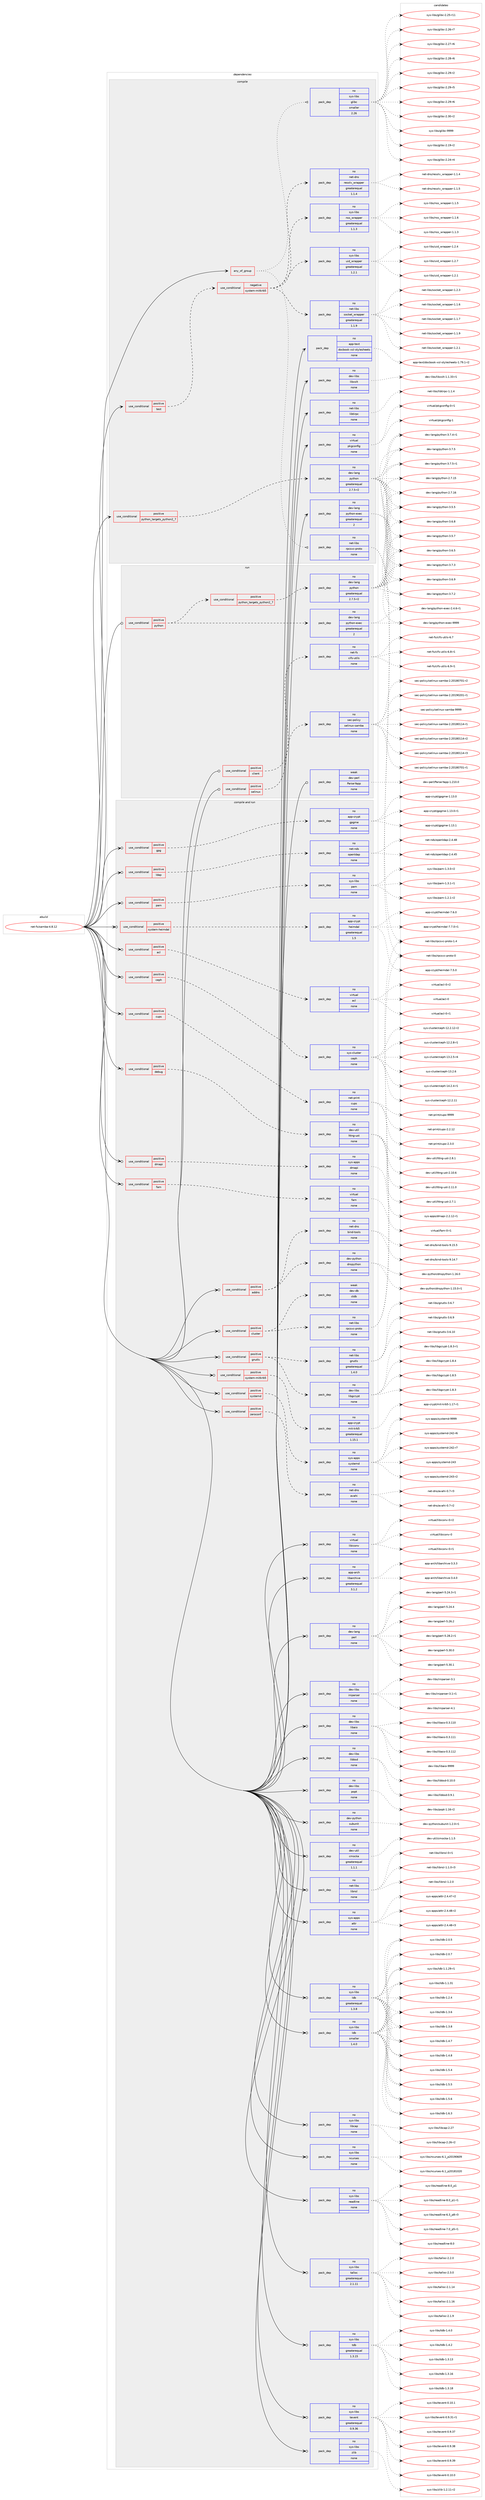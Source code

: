 digraph prolog {

# *************
# Graph options
# *************

newrank=true;
concentrate=true;
compound=true;
graph [rankdir=LR,fontname=Helvetica,fontsize=10,ranksep=1.5];#, ranksep=2.5, nodesep=0.2];
edge  [arrowhead=vee];
node  [fontname=Helvetica,fontsize=10];

# **********
# The ebuild
# **********

subgraph cluster_leftcol {
color=gray;
rank=same;
label=<<i>ebuild</i>>;
id [label="net-fs/samba-4.8.12", color=red, width=4, href="../net-fs/samba-4.8.12.svg"];
}

# ****************
# The dependencies
# ****************

subgraph cluster_midcol {
color=gray;
label=<<i>dependencies</i>>;
subgraph cluster_compile {
fillcolor="#eeeeee";
style=filled;
label=<<i>compile</i>>;
subgraph any13907 {
dependency820576 [label=<<TABLE BORDER="0" CELLBORDER="1" CELLSPACING="0" CELLPADDING="4"><TR><TD CELLPADDING="10">any_of_group</TD></TR></TABLE>>, shape=none, color=red];subgraph pack606309 {
dependency820577 [label=<<TABLE BORDER="0" CELLBORDER="1" CELLSPACING="0" CELLPADDING="4" WIDTH="220"><TR><TD ROWSPAN="6" CELLPADDING="30">pack_dep</TD></TR><TR><TD WIDTH="110">no</TD></TR><TR><TD>net-libs</TD></TR><TR><TD>rpcsvc-proto</TD></TR><TR><TD>none</TD></TR><TR><TD></TD></TR></TABLE>>, shape=none, color=blue];
}
dependency820576:e -> dependency820577:w [weight=20,style="dotted",arrowhead="oinv"];
subgraph pack606310 {
dependency820578 [label=<<TABLE BORDER="0" CELLBORDER="1" CELLSPACING="0" CELLPADDING="4" WIDTH="220"><TR><TD ROWSPAN="6" CELLPADDING="30">pack_dep</TD></TR><TR><TD WIDTH="110">no</TD></TR><TR><TD>sys-libs</TD></TR><TR><TD>glibc</TD></TR><TR><TD>smaller</TD></TR><TR><TD>2.26</TD></TR></TABLE>>, shape=none, color=blue];
}
dependency820576:e -> dependency820578:w [weight=20,style="dotted",arrowhead="oinv"];
}
id:e -> dependency820576:w [weight=20,style="solid",arrowhead="vee"];
subgraph cond199909 {
dependency820579 [label=<<TABLE BORDER="0" CELLBORDER="1" CELLSPACING="0" CELLPADDING="4"><TR><TD ROWSPAN="3" CELLPADDING="10">use_conditional</TD></TR><TR><TD>positive</TD></TR><TR><TD>python_targets_python2_7</TD></TR></TABLE>>, shape=none, color=red];
subgraph pack606311 {
dependency820580 [label=<<TABLE BORDER="0" CELLBORDER="1" CELLSPACING="0" CELLPADDING="4" WIDTH="220"><TR><TD ROWSPAN="6" CELLPADDING="30">pack_dep</TD></TR><TR><TD WIDTH="110">no</TD></TR><TR><TD>dev-lang</TD></TR><TR><TD>python</TD></TR><TR><TD>greaterequal</TD></TR><TR><TD>2.7.5-r2</TD></TR></TABLE>>, shape=none, color=blue];
}
dependency820579:e -> dependency820580:w [weight=20,style="dashed",arrowhead="vee"];
}
id:e -> dependency820579:w [weight=20,style="solid",arrowhead="vee"];
subgraph cond199910 {
dependency820581 [label=<<TABLE BORDER="0" CELLBORDER="1" CELLSPACING="0" CELLPADDING="4"><TR><TD ROWSPAN="3" CELLPADDING="10">use_conditional</TD></TR><TR><TD>positive</TD></TR><TR><TD>test</TD></TR></TABLE>>, shape=none, color=red];
subgraph cond199911 {
dependency820582 [label=<<TABLE BORDER="0" CELLBORDER="1" CELLSPACING="0" CELLPADDING="4"><TR><TD ROWSPAN="3" CELLPADDING="10">use_conditional</TD></TR><TR><TD>negative</TD></TR><TR><TD>system-mitkrb5</TD></TR></TABLE>>, shape=none, color=red];
subgraph pack606312 {
dependency820583 [label=<<TABLE BORDER="0" CELLBORDER="1" CELLSPACING="0" CELLPADDING="4" WIDTH="220"><TR><TD ROWSPAN="6" CELLPADDING="30">pack_dep</TD></TR><TR><TD WIDTH="110">no</TD></TR><TR><TD>sys-libs</TD></TR><TR><TD>nss_wrapper</TD></TR><TR><TD>greaterequal</TD></TR><TR><TD>1.1.3</TD></TR></TABLE>>, shape=none, color=blue];
}
dependency820582:e -> dependency820583:w [weight=20,style="dashed",arrowhead="vee"];
subgraph pack606313 {
dependency820584 [label=<<TABLE BORDER="0" CELLBORDER="1" CELLSPACING="0" CELLPADDING="4" WIDTH="220"><TR><TD ROWSPAN="6" CELLPADDING="30">pack_dep</TD></TR><TR><TD WIDTH="110">no</TD></TR><TR><TD>net-dns</TD></TR><TR><TD>resolv_wrapper</TD></TR><TR><TD>greaterequal</TD></TR><TR><TD>1.1.4</TD></TR></TABLE>>, shape=none, color=blue];
}
dependency820582:e -> dependency820584:w [weight=20,style="dashed",arrowhead="vee"];
subgraph pack606314 {
dependency820585 [label=<<TABLE BORDER="0" CELLBORDER="1" CELLSPACING="0" CELLPADDING="4" WIDTH="220"><TR><TD ROWSPAN="6" CELLPADDING="30">pack_dep</TD></TR><TR><TD WIDTH="110">no</TD></TR><TR><TD>net-libs</TD></TR><TR><TD>socket_wrapper</TD></TR><TR><TD>greaterequal</TD></TR><TR><TD>1.1.9</TD></TR></TABLE>>, shape=none, color=blue];
}
dependency820582:e -> dependency820585:w [weight=20,style="dashed",arrowhead="vee"];
subgraph pack606315 {
dependency820586 [label=<<TABLE BORDER="0" CELLBORDER="1" CELLSPACING="0" CELLPADDING="4" WIDTH="220"><TR><TD ROWSPAN="6" CELLPADDING="30">pack_dep</TD></TR><TR><TD WIDTH="110">no</TD></TR><TR><TD>sys-libs</TD></TR><TR><TD>uid_wrapper</TD></TR><TR><TD>greaterequal</TD></TR><TR><TD>1.2.1</TD></TR></TABLE>>, shape=none, color=blue];
}
dependency820582:e -> dependency820586:w [weight=20,style="dashed",arrowhead="vee"];
}
dependency820581:e -> dependency820582:w [weight=20,style="dashed",arrowhead="vee"];
}
id:e -> dependency820581:w [weight=20,style="solid",arrowhead="vee"];
subgraph pack606316 {
dependency820587 [label=<<TABLE BORDER="0" CELLBORDER="1" CELLSPACING="0" CELLPADDING="4" WIDTH="220"><TR><TD ROWSPAN="6" CELLPADDING="30">pack_dep</TD></TR><TR><TD WIDTH="110">no</TD></TR><TR><TD>app-text</TD></TR><TR><TD>docbook-xsl-stylesheets</TD></TR><TR><TD>none</TD></TR><TR><TD></TD></TR></TABLE>>, shape=none, color=blue];
}
id:e -> dependency820587:w [weight=20,style="solid",arrowhead="vee"];
subgraph pack606317 {
dependency820588 [label=<<TABLE BORDER="0" CELLBORDER="1" CELLSPACING="0" CELLPADDING="4" WIDTH="220"><TR><TD ROWSPAN="6" CELLPADDING="30">pack_dep</TD></TR><TR><TD WIDTH="110">no</TD></TR><TR><TD>dev-lang</TD></TR><TR><TD>python-exec</TD></TR><TR><TD>greaterequal</TD></TR><TR><TD>2</TD></TR></TABLE>>, shape=none, color=blue];
}
id:e -> dependency820588:w [weight=20,style="solid",arrowhead="vee"];
subgraph pack606318 {
dependency820589 [label=<<TABLE BORDER="0" CELLBORDER="1" CELLSPACING="0" CELLPADDING="4" WIDTH="220"><TR><TD ROWSPAN="6" CELLPADDING="30">pack_dep</TD></TR><TR><TD WIDTH="110">no</TD></TR><TR><TD>dev-libs</TD></TR><TR><TD>libxslt</TD></TR><TR><TD>none</TD></TR><TR><TD></TD></TR></TABLE>>, shape=none, color=blue];
}
id:e -> dependency820589:w [weight=20,style="solid",arrowhead="vee"];
subgraph pack606319 {
dependency820590 [label=<<TABLE BORDER="0" CELLBORDER="1" CELLSPACING="0" CELLPADDING="4" WIDTH="220"><TR><TD ROWSPAN="6" CELLPADDING="30">pack_dep</TD></TR><TR><TD WIDTH="110">no</TD></TR><TR><TD>net-libs</TD></TR><TR><TD>libtirpc</TD></TR><TR><TD>none</TD></TR><TR><TD></TD></TR></TABLE>>, shape=none, color=blue];
}
id:e -> dependency820590:w [weight=20,style="solid",arrowhead="vee"];
subgraph pack606320 {
dependency820591 [label=<<TABLE BORDER="0" CELLBORDER="1" CELLSPACING="0" CELLPADDING="4" WIDTH="220"><TR><TD ROWSPAN="6" CELLPADDING="30">pack_dep</TD></TR><TR><TD WIDTH="110">no</TD></TR><TR><TD>virtual</TD></TR><TR><TD>pkgconfig</TD></TR><TR><TD>none</TD></TR><TR><TD></TD></TR></TABLE>>, shape=none, color=blue];
}
id:e -> dependency820591:w [weight=20,style="solid",arrowhead="vee"];
}
subgraph cluster_compileandrun {
fillcolor="#eeeeee";
style=filled;
label=<<i>compile and run</i>>;
subgraph cond199912 {
dependency820592 [label=<<TABLE BORDER="0" CELLBORDER="1" CELLSPACING="0" CELLPADDING="4"><TR><TD ROWSPAN="3" CELLPADDING="10">use_conditional</TD></TR><TR><TD>positive</TD></TR><TR><TD>acl</TD></TR></TABLE>>, shape=none, color=red];
subgraph pack606321 {
dependency820593 [label=<<TABLE BORDER="0" CELLBORDER="1" CELLSPACING="0" CELLPADDING="4" WIDTH="220"><TR><TD ROWSPAN="6" CELLPADDING="30">pack_dep</TD></TR><TR><TD WIDTH="110">no</TD></TR><TR><TD>virtual</TD></TR><TR><TD>acl</TD></TR><TR><TD>none</TD></TR><TR><TD></TD></TR></TABLE>>, shape=none, color=blue];
}
dependency820592:e -> dependency820593:w [weight=20,style="dashed",arrowhead="vee"];
}
id:e -> dependency820592:w [weight=20,style="solid",arrowhead="odotvee"];
subgraph cond199913 {
dependency820594 [label=<<TABLE BORDER="0" CELLBORDER="1" CELLSPACING="0" CELLPADDING="4"><TR><TD ROWSPAN="3" CELLPADDING="10">use_conditional</TD></TR><TR><TD>positive</TD></TR><TR><TD>addns</TD></TR></TABLE>>, shape=none, color=red];
subgraph pack606322 {
dependency820595 [label=<<TABLE BORDER="0" CELLBORDER="1" CELLSPACING="0" CELLPADDING="4" WIDTH="220"><TR><TD ROWSPAN="6" CELLPADDING="30">pack_dep</TD></TR><TR><TD WIDTH="110">no</TD></TR><TR><TD>net-dns</TD></TR><TR><TD>bind-tools</TD></TR><TR><TD>none</TD></TR><TR><TD></TD></TR></TABLE>>, shape=none, color=blue];
}
dependency820594:e -> dependency820595:w [weight=20,style="dashed",arrowhead="vee"];
subgraph pack606323 {
dependency820596 [label=<<TABLE BORDER="0" CELLBORDER="1" CELLSPACING="0" CELLPADDING="4" WIDTH="220"><TR><TD ROWSPAN="6" CELLPADDING="30">pack_dep</TD></TR><TR><TD WIDTH="110">no</TD></TR><TR><TD>dev-python</TD></TR><TR><TD>dnspython</TD></TR><TR><TD>none</TD></TR><TR><TD></TD></TR></TABLE>>, shape=none, color=blue];
}
dependency820594:e -> dependency820596:w [weight=20,style="dashed",arrowhead="vee"];
}
id:e -> dependency820594:w [weight=20,style="solid",arrowhead="odotvee"];
subgraph cond199914 {
dependency820597 [label=<<TABLE BORDER="0" CELLBORDER="1" CELLSPACING="0" CELLPADDING="4"><TR><TD ROWSPAN="3" CELLPADDING="10">use_conditional</TD></TR><TR><TD>positive</TD></TR><TR><TD>ceph</TD></TR></TABLE>>, shape=none, color=red];
subgraph pack606324 {
dependency820598 [label=<<TABLE BORDER="0" CELLBORDER="1" CELLSPACING="0" CELLPADDING="4" WIDTH="220"><TR><TD ROWSPAN="6" CELLPADDING="30">pack_dep</TD></TR><TR><TD WIDTH="110">no</TD></TR><TR><TD>sys-cluster</TD></TR><TR><TD>ceph</TD></TR><TR><TD>none</TD></TR><TR><TD></TD></TR></TABLE>>, shape=none, color=blue];
}
dependency820597:e -> dependency820598:w [weight=20,style="dashed",arrowhead="vee"];
}
id:e -> dependency820597:w [weight=20,style="solid",arrowhead="odotvee"];
subgraph cond199915 {
dependency820599 [label=<<TABLE BORDER="0" CELLBORDER="1" CELLSPACING="0" CELLPADDING="4"><TR><TD ROWSPAN="3" CELLPADDING="10">use_conditional</TD></TR><TR><TD>positive</TD></TR><TR><TD>cluster</TD></TR></TABLE>>, shape=none, color=red];
subgraph pack606325 {
dependency820600 [label=<<TABLE BORDER="0" CELLBORDER="1" CELLSPACING="0" CELLPADDING="4" WIDTH="220"><TR><TD ROWSPAN="6" CELLPADDING="30">pack_dep</TD></TR><TR><TD WIDTH="110">no</TD></TR><TR><TD>net-libs</TD></TR><TR><TD>rpcsvc-proto</TD></TR><TR><TD>none</TD></TR><TR><TD></TD></TR></TABLE>>, shape=none, color=blue];
}
dependency820599:e -> dependency820600:w [weight=20,style="dashed",arrowhead="vee"];
subgraph pack606326 {
dependency820601 [label=<<TABLE BORDER="0" CELLBORDER="1" CELLSPACING="0" CELLPADDING="4" WIDTH="220"><TR><TD ROWSPAN="6" CELLPADDING="30">pack_dep</TD></TR><TR><TD WIDTH="110">weak</TD></TR><TR><TD>dev-db</TD></TR><TR><TD>ctdb</TD></TR><TR><TD>none</TD></TR><TR><TD></TD></TR></TABLE>>, shape=none, color=blue];
}
dependency820599:e -> dependency820601:w [weight=20,style="dashed",arrowhead="vee"];
}
id:e -> dependency820599:w [weight=20,style="solid",arrowhead="odotvee"];
subgraph cond199916 {
dependency820602 [label=<<TABLE BORDER="0" CELLBORDER="1" CELLSPACING="0" CELLPADDING="4"><TR><TD ROWSPAN="3" CELLPADDING="10">use_conditional</TD></TR><TR><TD>positive</TD></TR><TR><TD>cups</TD></TR></TABLE>>, shape=none, color=red];
subgraph pack606327 {
dependency820603 [label=<<TABLE BORDER="0" CELLBORDER="1" CELLSPACING="0" CELLPADDING="4" WIDTH="220"><TR><TD ROWSPAN="6" CELLPADDING="30">pack_dep</TD></TR><TR><TD WIDTH="110">no</TD></TR><TR><TD>net-print</TD></TR><TR><TD>cups</TD></TR><TR><TD>none</TD></TR><TR><TD></TD></TR></TABLE>>, shape=none, color=blue];
}
dependency820602:e -> dependency820603:w [weight=20,style="dashed",arrowhead="vee"];
}
id:e -> dependency820602:w [weight=20,style="solid",arrowhead="odotvee"];
subgraph cond199917 {
dependency820604 [label=<<TABLE BORDER="0" CELLBORDER="1" CELLSPACING="0" CELLPADDING="4"><TR><TD ROWSPAN="3" CELLPADDING="10">use_conditional</TD></TR><TR><TD>positive</TD></TR><TR><TD>debug</TD></TR></TABLE>>, shape=none, color=red];
subgraph pack606328 {
dependency820605 [label=<<TABLE BORDER="0" CELLBORDER="1" CELLSPACING="0" CELLPADDING="4" WIDTH="220"><TR><TD ROWSPAN="6" CELLPADDING="30">pack_dep</TD></TR><TR><TD WIDTH="110">no</TD></TR><TR><TD>dev-util</TD></TR><TR><TD>lttng-ust</TD></TR><TR><TD>none</TD></TR><TR><TD></TD></TR></TABLE>>, shape=none, color=blue];
}
dependency820604:e -> dependency820605:w [weight=20,style="dashed",arrowhead="vee"];
}
id:e -> dependency820604:w [weight=20,style="solid",arrowhead="odotvee"];
subgraph cond199918 {
dependency820606 [label=<<TABLE BORDER="0" CELLBORDER="1" CELLSPACING="0" CELLPADDING="4"><TR><TD ROWSPAN="3" CELLPADDING="10">use_conditional</TD></TR><TR><TD>positive</TD></TR><TR><TD>dmapi</TD></TR></TABLE>>, shape=none, color=red];
subgraph pack606329 {
dependency820607 [label=<<TABLE BORDER="0" CELLBORDER="1" CELLSPACING="0" CELLPADDING="4" WIDTH="220"><TR><TD ROWSPAN="6" CELLPADDING="30">pack_dep</TD></TR><TR><TD WIDTH="110">no</TD></TR><TR><TD>sys-apps</TD></TR><TR><TD>dmapi</TD></TR><TR><TD>none</TD></TR><TR><TD></TD></TR></TABLE>>, shape=none, color=blue];
}
dependency820606:e -> dependency820607:w [weight=20,style="dashed",arrowhead="vee"];
}
id:e -> dependency820606:w [weight=20,style="solid",arrowhead="odotvee"];
subgraph cond199919 {
dependency820608 [label=<<TABLE BORDER="0" CELLBORDER="1" CELLSPACING="0" CELLPADDING="4"><TR><TD ROWSPAN="3" CELLPADDING="10">use_conditional</TD></TR><TR><TD>positive</TD></TR><TR><TD>fam</TD></TR></TABLE>>, shape=none, color=red];
subgraph pack606330 {
dependency820609 [label=<<TABLE BORDER="0" CELLBORDER="1" CELLSPACING="0" CELLPADDING="4" WIDTH="220"><TR><TD ROWSPAN="6" CELLPADDING="30">pack_dep</TD></TR><TR><TD WIDTH="110">no</TD></TR><TR><TD>virtual</TD></TR><TR><TD>fam</TD></TR><TR><TD>none</TD></TR><TR><TD></TD></TR></TABLE>>, shape=none, color=blue];
}
dependency820608:e -> dependency820609:w [weight=20,style="dashed",arrowhead="vee"];
}
id:e -> dependency820608:w [weight=20,style="solid",arrowhead="odotvee"];
subgraph cond199920 {
dependency820610 [label=<<TABLE BORDER="0" CELLBORDER="1" CELLSPACING="0" CELLPADDING="4"><TR><TD ROWSPAN="3" CELLPADDING="10">use_conditional</TD></TR><TR><TD>positive</TD></TR><TR><TD>gnutls</TD></TR></TABLE>>, shape=none, color=red];
subgraph pack606331 {
dependency820611 [label=<<TABLE BORDER="0" CELLBORDER="1" CELLSPACING="0" CELLPADDING="4" WIDTH="220"><TR><TD ROWSPAN="6" CELLPADDING="30">pack_dep</TD></TR><TR><TD WIDTH="110">no</TD></TR><TR><TD>dev-libs</TD></TR><TR><TD>libgcrypt</TD></TR><TR><TD>none</TD></TR><TR><TD></TD></TR></TABLE>>, shape=none, color=blue];
}
dependency820610:e -> dependency820611:w [weight=20,style="dashed",arrowhead="vee"];
subgraph pack606332 {
dependency820612 [label=<<TABLE BORDER="0" CELLBORDER="1" CELLSPACING="0" CELLPADDING="4" WIDTH="220"><TR><TD ROWSPAN="6" CELLPADDING="30">pack_dep</TD></TR><TR><TD WIDTH="110">no</TD></TR><TR><TD>net-libs</TD></TR><TR><TD>gnutls</TD></TR><TR><TD>greaterequal</TD></TR><TR><TD>1.4.0</TD></TR></TABLE>>, shape=none, color=blue];
}
dependency820610:e -> dependency820612:w [weight=20,style="dashed",arrowhead="vee"];
}
id:e -> dependency820610:w [weight=20,style="solid",arrowhead="odotvee"];
subgraph cond199921 {
dependency820613 [label=<<TABLE BORDER="0" CELLBORDER="1" CELLSPACING="0" CELLPADDING="4"><TR><TD ROWSPAN="3" CELLPADDING="10">use_conditional</TD></TR><TR><TD>positive</TD></TR><TR><TD>gpg</TD></TR></TABLE>>, shape=none, color=red];
subgraph pack606333 {
dependency820614 [label=<<TABLE BORDER="0" CELLBORDER="1" CELLSPACING="0" CELLPADDING="4" WIDTH="220"><TR><TD ROWSPAN="6" CELLPADDING="30">pack_dep</TD></TR><TR><TD WIDTH="110">no</TD></TR><TR><TD>app-crypt</TD></TR><TR><TD>gpgme</TD></TR><TR><TD>none</TD></TR><TR><TD></TD></TR></TABLE>>, shape=none, color=blue];
}
dependency820613:e -> dependency820614:w [weight=20,style="dashed",arrowhead="vee"];
}
id:e -> dependency820613:w [weight=20,style="solid",arrowhead="odotvee"];
subgraph cond199922 {
dependency820615 [label=<<TABLE BORDER="0" CELLBORDER="1" CELLSPACING="0" CELLPADDING="4"><TR><TD ROWSPAN="3" CELLPADDING="10">use_conditional</TD></TR><TR><TD>positive</TD></TR><TR><TD>ldap</TD></TR></TABLE>>, shape=none, color=red];
subgraph pack606334 {
dependency820616 [label=<<TABLE BORDER="0" CELLBORDER="1" CELLSPACING="0" CELLPADDING="4" WIDTH="220"><TR><TD ROWSPAN="6" CELLPADDING="30">pack_dep</TD></TR><TR><TD WIDTH="110">no</TD></TR><TR><TD>net-nds</TD></TR><TR><TD>openldap</TD></TR><TR><TD>none</TD></TR><TR><TD></TD></TR></TABLE>>, shape=none, color=blue];
}
dependency820615:e -> dependency820616:w [weight=20,style="dashed",arrowhead="vee"];
}
id:e -> dependency820615:w [weight=20,style="solid",arrowhead="odotvee"];
subgraph cond199923 {
dependency820617 [label=<<TABLE BORDER="0" CELLBORDER="1" CELLSPACING="0" CELLPADDING="4"><TR><TD ROWSPAN="3" CELLPADDING="10">use_conditional</TD></TR><TR><TD>positive</TD></TR><TR><TD>pam</TD></TR></TABLE>>, shape=none, color=red];
subgraph pack606335 {
dependency820618 [label=<<TABLE BORDER="0" CELLBORDER="1" CELLSPACING="0" CELLPADDING="4" WIDTH="220"><TR><TD ROWSPAN="6" CELLPADDING="30">pack_dep</TD></TR><TR><TD WIDTH="110">no</TD></TR><TR><TD>sys-libs</TD></TR><TR><TD>pam</TD></TR><TR><TD>none</TD></TR><TR><TD></TD></TR></TABLE>>, shape=none, color=blue];
}
dependency820617:e -> dependency820618:w [weight=20,style="dashed",arrowhead="vee"];
}
id:e -> dependency820617:w [weight=20,style="solid",arrowhead="odotvee"];
subgraph cond199924 {
dependency820619 [label=<<TABLE BORDER="0" CELLBORDER="1" CELLSPACING="0" CELLPADDING="4"><TR><TD ROWSPAN="3" CELLPADDING="10">use_conditional</TD></TR><TR><TD>positive</TD></TR><TR><TD>system-heimdal</TD></TR></TABLE>>, shape=none, color=red];
subgraph pack606336 {
dependency820620 [label=<<TABLE BORDER="0" CELLBORDER="1" CELLSPACING="0" CELLPADDING="4" WIDTH="220"><TR><TD ROWSPAN="6" CELLPADDING="30">pack_dep</TD></TR><TR><TD WIDTH="110">no</TD></TR><TR><TD>app-crypt</TD></TR><TR><TD>heimdal</TD></TR><TR><TD>greaterequal</TD></TR><TR><TD>1.5</TD></TR></TABLE>>, shape=none, color=blue];
}
dependency820619:e -> dependency820620:w [weight=20,style="dashed",arrowhead="vee"];
}
id:e -> dependency820619:w [weight=20,style="solid",arrowhead="odotvee"];
subgraph cond199925 {
dependency820621 [label=<<TABLE BORDER="0" CELLBORDER="1" CELLSPACING="0" CELLPADDING="4"><TR><TD ROWSPAN="3" CELLPADDING="10">use_conditional</TD></TR><TR><TD>positive</TD></TR><TR><TD>system-mitkrb5</TD></TR></TABLE>>, shape=none, color=red];
subgraph pack606337 {
dependency820622 [label=<<TABLE BORDER="0" CELLBORDER="1" CELLSPACING="0" CELLPADDING="4" WIDTH="220"><TR><TD ROWSPAN="6" CELLPADDING="30">pack_dep</TD></TR><TR><TD WIDTH="110">no</TD></TR><TR><TD>app-crypt</TD></TR><TR><TD>mit-krb5</TD></TR><TR><TD>greaterequal</TD></TR><TR><TD>1.15.1</TD></TR></TABLE>>, shape=none, color=blue];
}
dependency820621:e -> dependency820622:w [weight=20,style="dashed",arrowhead="vee"];
}
id:e -> dependency820621:w [weight=20,style="solid",arrowhead="odotvee"];
subgraph cond199926 {
dependency820623 [label=<<TABLE BORDER="0" CELLBORDER="1" CELLSPACING="0" CELLPADDING="4"><TR><TD ROWSPAN="3" CELLPADDING="10">use_conditional</TD></TR><TR><TD>positive</TD></TR><TR><TD>systemd</TD></TR></TABLE>>, shape=none, color=red];
subgraph pack606338 {
dependency820624 [label=<<TABLE BORDER="0" CELLBORDER="1" CELLSPACING="0" CELLPADDING="4" WIDTH="220"><TR><TD ROWSPAN="6" CELLPADDING="30">pack_dep</TD></TR><TR><TD WIDTH="110">no</TD></TR><TR><TD>sys-apps</TD></TR><TR><TD>systemd</TD></TR><TR><TD>none</TD></TR><TR><TD></TD></TR></TABLE>>, shape=none, color=blue];
}
dependency820623:e -> dependency820624:w [weight=20,style="dashed",arrowhead="vee"];
}
id:e -> dependency820623:w [weight=20,style="solid",arrowhead="odotvee"];
subgraph cond199927 {
dependency820625 [label=<<TABLE BORDER="0" CELLBORDER="1" CELLSPACING="0" CELLPADDING="4"><TR><TD ROWSPAN="3" CELLPADDING="10">use_conditional</TD></TR><TR><TD>positive</TD></TR><TR><TD>zeroconf</TD></TR></TABLE>>, shape=none, color=red];
subgraph pack606339 {
dependency820626 [label=<<TABLE BORDER="0" CELLBORDER="1" CELLSPACING="0" CELLPADDING="4" WIDTH="220"><TR><TD ROWSPAN="6" CELLPADDING="30">pack_dep</TD></TR><TR><TD WIDTH="110">no</TD></TR><TR><TD>net-dns</TD></TR><TR><TD>avahi</TD></TR><TR><TD>none</TD></TR><TR><TD></TD></TR></TABLE>>, shape=none, color=blue];
}
dependency820625:e -> dependency820626:w [weight=20,style="dashed",arrowhead="vee"];
}
id:e -> dependency820625:w [weight=20,style="solid",arrowhead="odotvee"];
subgraph pack606340 {
dependency820627 [label=<<TABLE BORDER="0" CELLBORDER="1" CELLSPACING="0" CELLPADDING="4" WIDTH="220"><TR><TD ROWSPAN="6" CELLPADDING="30">pack_dep</TD></TR><TR><TD WIDTH="110">no</TD></TR><TR><TD>app-arch</TD></TR><TR><TD>libarchive</TD></TR><TR><TD>greaterequal</TD></TR><TR><TD>3.1.2</TD></TR></TABLE>>, shape=none, color=blue];
}
id:e -> dependency820627:w [weight=20,style="solid",arrowhead="odotvee"];
subgraph pack606341 {
dependency820628 [label=<<TABLE BORDER="0" CELLBORDER="1" CELLSPACING="0" CELLPADDING="4" WIDTH="220"><TR><TD ROWSPAN="6" CELLPADDING="30">pack_dep</TD></TR><TR><TD WIDTH="110">no</TD></TR><TR><TD>dev-lang</TD></TR><TR><TD>perl</TD></TR><TR><TD>none</TD></TR><TR><TD></TD></TR></TABLE>>, shape=none, color=blue];
}
id:e -> dependency820628:w [weight=20,style="solid",arrowhead="odotvee"];
subgraph pack606342 {
dependency820629 [label=<<TABLE BORDER="0" CELLBORDER="1" CELLSPACING="0" CELLPADDING="4" WIDTH="220"><TR><TD ROWSPAN="6" CELLPADDING="30">pack_dep</TD></TR><TR><TD WIDTH="110">no</TD></TR><TR><TD>dev-libs</TD></TR><TR><TD>iniparser</TD></TR><TR><TD>none</TD></TR><TR><TD></TD></TR></TABLE>>, shape=none, color=blue];
}
id:e -> dependency820629:w [weight=20,style="solid",arrowhead="odotvee"];
subgraph pack606343 {
dependency820630 [label=<<TABLE BORDER="0" CELLBORDER="1" CELLSPACING="0" CELLPADDING="4" WIDTH="220"><TR><TD ROWSPAN="6" CELLPADDING="30">pack_dep</TD></TR><TR><TD WIDTH="110">no</TD></TR><TR><TD>dev-libs</TD></TR><TR><TD>libaio</TD></TR><TR><TD>none</TD></TR><TR><TD></TD></TR></TABLE>>, shape=none, color=blue];
}
id:e -> dependency820630:w [weight=20,style="solid",arrowhead="odotvee"];
subgraph pack606344 {
dependency820631 [label=<<TABLE BORDER="0" CELLBORDER="1" CELLSPACING="0" CELLPADDING="4" WIDTH="220"><TR><TD ROWSPAN="6" CELLPADDING="30">pack_dep</TD></TR><TR><TD WIDTH="110">no</TD></TR><TR><TD>dev-libs</TD></TR><TR><TD>libbsd</TD></TR><TR><TD>none</TD></TR><TR><TD></TD></TR></TABLE>>, shape=none, color=blue];
}
id:e -> dependency820631:w [weight=20,style="solid",arrowhead="odotvee"];
subgraph pack606345 {
dependency820632 [label=<<TABLE BORDER="0" CELLBORDER="1" CELLSPACING="0" CELLPADDING="4" WIDTH="220"><TR><TD ROWSPAN="6" CELLPADDING="30">pack_dep</TD></TR><TR><TD WIDTH="110">no</TD></TR><TR><TD>dev-libs</TD></TR><TR><TD>popt</TD></TR><TR><TD>none</TD></TR><TR><TD></TD></TR></TABLE>>, shape=none, color=blue];
}
id:e -> dependency820632:w [weight=20,style="solid",arrowhead="odotvee"];
subgraph pack606346 {
dependency820633 [label=<<TABLE BORDER="0" CELLBORDER="1" CELLSPACING="0" CELLPADDING="4" WIDTH="220"><TR><TD ROWSPAN="6" CELLPADDING="30">pack_dep</TD></TR><TR><TD WIDTH="110">no</TD></TR><TR><TD>dev-python</TD></TR><TR><TD>subunit</TD></TR><TR><TD>none</TD></TR><TR><TD></TD></TR></TABLE>>, shape=none, color=blue];
}
id:e -> dependency820633:w [weight=20,style="solid",arrowhead="odotvee"];
subgraph pack606347 {
dependency820634 [label=<<TABLE BORDER="0" CELLBORDER="1" CELLSPACING="0" CELLPADDING="4" WIDTH="220"><TR><TD ROWSPAN="6" CELLPADDING="30">pack_dep</TD></TR><TR><TD WIDTH="110">no</TD></TR><TR><TD>dev-util</TD></TR><TR><TD>cmocka</TD></TR><TR><TD>greaterequal</TD></TR><TR><TD>1.1.1</TD></TR></TABLE>>, shape=none, color=blue];
}
id:e -> dependency820634:w [weight=20,style="solid",arrowhead="odotvee"];
subgraph pack606348 {
dependency820635 [label=<<TABLE BORDER="0" CELLBORDER="1" CELLSPACING="0" CELLPADDING="4" WIDTH="220"><TR><TD ROWSPAN="6" CELLPADDING="30">pack_dep</TD></TR><TR><TD WIDTH="110">no</TD></TR><TR><TD>net-libs</TD></TR><TR><TD>libnsl</TD></TR><TR><TD>none</TD></TR><TR><TD></TD></TR></TABLE>>, shape=none, color=blue];
}
id:e -> dependency820635:w [weight=20,style="solid",arrowhead="odotvee"];
subgraph pack606349 {
dependency820636 [label=<<TABLE BORDER="0" CELLBORDER="1" CELLSPACING="0" CELLPADDING="4" WIDTH="220"><TR><TD ROWSPAN="6" CELLPADDING="30">pack_dep</TD></TR><TR><TD WIDTH="110">no</TD></TR><TR><TD>sys-apps</TD></TR><TR><TD>attr</TD></TR><TR><TD>none</TD></TR><TR><TD></TD></TR></TABLE>>, shape=none, color=blue];
}
id:e -> dependency820636:w [weight=20,style="solid",arrowhead="odotvee"];
subgraph pack606350 {
dependency820637 [label=<<TABLE BORDER="0" CELLBORDER="1" CELLSPACING="0" CELLPADDING="4" WIDTH="220"><TR><TD ROWSPAN="6" CELLPADDING="30">pack_dep</TD></TR><TR><TD WIDTH="110">no</TD></TR><TR><TD>sys-libs</TD></TR><TR><TD>ldb</TD></TR><TR><TD>greaterequal</TD></TR><TR><TD>1.3.8</TD></TR></TABLE>>, shape=none, color=blue];
}
id:e -> dependency820637:w [weight=20,style="solid",arrowhead="odotvee"];
subgraph pack606351 {
dependency820638 [label=<<TABLE BORDER="0" CELLBORDER="1" CELLSPACING="0" CELLPADDING="4" WIDTH="220"><TR><TD ROWSPAN="6" CELLPADDING="30">pack_dep</TD></TR><TR><TD WIDTH="110">no</TD></TR><TR><TD>sys-libs</TD></TR><TR><TD>ldb</TD></TR><TR><TD>smaller</TD></TR><TR><TD>1.4.0</TD></TR></TABLE>>, shape=none, color=blue];
}
id:e -> dependency820638:w [weight=20,style="solid",arrowhead="odotvee"];
subgraph pack606352 {
dependency820639 [label=<<TABLE BORDER="0" CELLBORDER="1" CELLSPACING="0" CELLPADDING="4" WIDTH="220"><TR><TD ROWSPAN="6" CELLPADDING="30">pack_dep</TD></TR><TR><TD WIDTH="110">no</TD></TR><TR><TD>sys-libs</TD></TR><TR><TD>libcap</TD></TR><TR><TD>none</TD></TR><TR><TD></TD></TR></TABLE>>, shape=none, color=blue];
}
id:e -> dependency820639:w [weight=20,style="solid",arrowhead="odotvee"];
subgraph pack606353 {
dependency820640 [label=<<TABLE BORDER="0" CELLBORDER="1" CELLSPACING="0" CELLPADDING="4" WIDTH="220"><TR><TD ROWSPAN="6" CELLPADDING="30">pack_dep</TD></TR><TR><TD WIDTH="110">no</TD></TR><TR><TD>sys-libs</TD></TR><TR><TD>ncurses</TD></TR><TR><TD>none</TD></TR><TR><TD></TD></TR></TABLE>>, shape=none, color=blue];
}
id:e -> dependency820640:w [weight=20,style="solid",arrowhead="odotvee"];
subgraph pack606354 {
dependency820641 [label=<<TABLE BORDER="0" CELLBORDER="1" CELLSPACING="0" CELLPADDING="4" WIDTH="220"><TR><TD ROWSPAN="6" CELLPADDING="30">pack_dep</TD></TR><TR><TD WIDTH="110">no</TD></TR><TR><TD>sys-libs</TD></TR><TR><TD>readline</TD></TR><TR><TD>none</TD></TR><TR><TD></TD></TR></TABLE>>, shape=none, color=blue];
}
id:e -> dependency820641:w [weight=20,style="solid",arrowhead="odotvee"];
subgraph pack606355 {
dependency820642 [label=<<TABLE BORDER="0" CELLBORDER="1" CELLSPACING="0" CELLPADDING="4" WIDTH="220"><TR><TD ROWSPAN="6" CELLPADDING="30">pack_dep</TD></TR><TR><TD WIDTH="110">no</TD></TR><TR><TD>sys-libs</TD></TR><TR><TD>talloc</TD></TR><TR><TD>greaterequal</TD></TR><TR><TD>2.1.11</TD></TR></TABLE>>, shape=none, color=blue];
}
id:e -> dependency820642:w [weight=20,style="solid",arrowhead="odotvee"];
subgraph pack606356 {
dependency820643 [label=<<TABLE BORDER="0" CELLBORDER="1" CELLSPACING="0" CELLPADDING="4" WIDTH="220"><TR><TD ROWSPAN="6" CELLPADDING="30">pack_dep</TD></TR><TR><TD WIDTH="110">no</TD></TR><TR><TD>sys-libs</TD></TR><TR><TD>tdb</TD></TR><TR><TD>greaterequal</TD></TR><TR><TD>1.3.15</TD></TR></TABLE>>, shape=none, color=blue];
}
id:e -> dependency820643:w [weight=20,style="solid",arrowhead="odotvee"];
subgraph pack606357 {
dependency820644 [label=<<TABLE BORDER="0" CELLBORDER="1" CELLSPACING="0" CELLPADDING="4" WIDTH="220"><TR><TD ROWSPAN="6" CELLPADDING="30">pack_dep</TD></TR><TR><TD WIDTH="110">no</TD></TR><TR><TD>sys-libs</TD></TR><TR><TD>tevent</TD></TR><TR><TD>greaterequal</TD></TR><TR><TD>0.9.36</TD></TR></TABLE>>, shape=none, color=blue];
}
id:e -> dependency820644:w [weight=20,style="solid",arrowhead="odotvee"];
subgraph pack606358 {
dependency820645 [label=<<TABLE BORDER="0" CELLBORDER="1" CELLSPACING="0" CELLPADDING="4" WIDTH="220"><TR><TD ROWSPAN="6" CELLPADDING="30">pack_dep</TD></TR><TR><TD WIDTH="110">no</TD></TR><TR><TD>sys-libs</TD></TR><TR><TD>zlib</TD></TR><TR><TD>none</TD></TR><TR><TD></TD></TR></TABLE>>, shape=none, color=blue];
}
id:e -> dependency820645:w [weight=20,style="solid",arrowhead="odotvee"];
subgraph pack606359 {
dependency820646 [label=<<TABLE BORDER="0" CELLBORDER="1" CELLSPACING="0" CELLPADDING="4" WIDTH="220"><TR><TD ROWSPAN="6" CELLPADDING="30">pack_dep</TD></TR><TR><TD WIDTH="110">no</TD></TR><TR><TD>virtual</TD></TR><TR><TD>libiconv</TD></TR><TR><TD>none</TD></TR><TR><TD></TD></TR></TABLE>>, shape=none, color=blue];
}
id:e -> dependency820646:w [weight=20,style="solid",arrowhead="odotvee"];
}
subgraph cluster_run {
fillcolor="#eeeeee";
style=filled;
label=<<i>run</i>>;
subgraph cond199928 {
dependency820647 [label=<<TABLE BORDER="0" CELLBORDER="1" CELLSPACING="0" CELLPADDING="4"><TR><TD ROWSPAN="3" CELLPADDING="10">use_conditional</TD></TR><TR><TD>positive</TD></TR><TR><TD>client</TD></TR></TABLE>>, shape=none, color=red];
subgraph pack606360 {
dependency820648 [label=<<TABLE BORDER="0" CELLBORDER="1" CELLSPACING="0" CELLPADDING="4" WIDTH="220"><TR><TD ROWSPAN="6" CELLPADDING="30">pack_dep</TD></TR><TR><TD WIDTH="110">no</TD></TR><TR><TD>net-fs</TD></TR><TR><TD>cifs-utils</TD></TR><TR><TD>none</TD></TR><TR><TD></TD></TR></TABLE>>, shape=none, color=blue];
}
dependency820647:e -> dependency820648:w [weight=20,style="dashed",arrowhead="vee"];
}
id:e -> dependency820647:w [weight=20,style="solid",arrowhead="odot"];
subgraph cond199929 {
dependency820649 [label=<<TABLE BORDER="0" CELLBORDER="1" CELLSPACING="0" CELLPADDING="4"><TR><TD ROWSPAN="3" CELLPADDING="10">use_conditional</TD></TR><TR><TD>positive</TD></TR><TR><TD>python</TD></TR></TABLE>>, shape=none, color=red];
subgraph cond199930 {
dependency820650 [label=<<TABLE BORDER="0" CELLBORDER="1" CELLSPACING="0" CELLPADDING="4"><TR><TD ROWSPAN="3" CELLPADDING="10">use_conditional</TD></TR><TR><TD>positive</TD></TR><TR><TD>python_targets_python2_7</TD></TR></TABLE>>, shape=none, color=red];
subgraph pack606361 {
dependency820651 [label=<<TABLE BORDER="0" CELLBORDER="1" CELLSPACING="0" CELLPADDING="4" WIDTH="220"><TR><TD ROWSPAN="6" CELLPADDING="30">pack_dep</TD></TR><TR><TD WIDTH="110">no</TD></TR><TR><TD>dev-lang</TD></TR><TR><TD>python</TD></TR><TR><TD>greaterequal</TD></TR><TR><TD>2.7.5-r2</TD></TR></TABLE>>, shape=none, color=blue];
}
dependency820650:e -> dependency820651:w [weight=20,style="dashed",arrowhead="vee"];
}
dependency820649:e -> dependency820650:w [weight=20,style="dashed",arrowhead="vee"];
subgraph pack606362 {
dependency820652 [label=<<TABLE BORDER="0" CELLBORDER="1" CELLSPACING="0" CELLPADDING="4" WIDTH="220"><TR><TD ROWSPAN="6" CELLPADDING="30">pack_dep</TD></TR><TR><TD WIDTH="110">no</TD></TR><TR><TD>dev-lang</TD></TR><TR><TD>python-exec</TD></TR><TR><TD>greaterequal</TD></TR><TR><TD>2</TD></TR></TABLE>>, shape=none, color=blue];
}
dependency820649:e -> dependency820652:w [weight=20,style="dashed",arrowhead="vee"];
}
id:e -> dependency820649:w [weight=20,style="solid",arrowhead="odot"];
subgraph cond199931 {
dependency820653 [label=<<TABLE BORDER="0" CELLBORDER="1" CELLSPACING="0" CELLPADDING="4"><TR><TD ROWSPAN="3" CELLPADDING="10">use_conditional</TD></TR><TR><TD>positive</TD></TR><TR><TD>selinux</TD></TR></TABLE>>, shape=none, color=red];
subgraph pack606363 {
dependency820654 [label=<<TABLE BORDER="0" CELLBORDER="1" CELLSPACING="0" CELLPADDING="4" WIDTH="220"><TR><TD ROWSPAN="6" CELLPADDING="30">pack_dep</TD></TR><TR><TD WIDTH="110">no</TD></TR><TR><TD>sec-policy</TD></TR><TR><TD>selinux-samba</TD></TR><TR><TD>none</TD></TR><TR><TD></TD></TR></TABLE>>, shape=none, color=blue];
}
dependency820653:e -> dependency820654:w [weight=20,style="dashed",arrowhead="vee"];
}
id:e -> dependency820653:w [weight=20,style="solid",arrowhead="odot"];
subgraph pack606364 {
dependency820655 [label=<<TABLE BORDER="0" CELLBORDER="1" CELLSPACING="0" CELLPADDING="4" WIDTH="220"><TR><TD ROWSPAN="6" CELLPADDING="30">pack_dep</TD></TR><TR><TD WIDTH="110">weak</TD></TR><TR><TD>dev-perl</TD></TR><TR><TD>Parse-Yapp</TD></TR><TR><TD>none</TD></TR><TR><TD></TD></TR></TABLE>>, shape=none, color=blue];
}
id:e -> dependency820655:w [weight=20,style="solid",arrowhead="odot"];
}
}

# **************
# The candidates
# **************

subgraph cluster_choices {
rank=same;
color=gray;
label=<<i>candidates</i>>;

subgraph choice606309 {
color=black;
nodesep=1;
choice1101011164510810598115471141129911511899451121141111161114548 [label="net-libs/rpcsvc-proto-0", color=red, width=4,href="../net-libs/rpcsvc-proto-0.svg"];
choice11010111645108105981154711411299115118994511211411111611145494652 [label="net-libs/rpcsvc-proto-1.4", color=red, width=4,href="../net-libs/rpcsvc-proto-1.4.svg"];
dependency820577:e -> choice1101011164510810598115471141129911511899451121141111161114548:w [style=dotted,weight="100"];
dependency820577:e -> choice11010111645108105981154711411299115118994511211411111611145494652:w [style=dotted,weight="100"];
}
subgraph choice606310 {
color=black;
nodesep=1;
choice115121115451081059811547103108105989945504649574511450 [label="sys-libs/glibc-2.19-r2", color=red, width=4,href="../sys-libs/glibc-2.19-r2.svg"];
choice115121115451081059811547103108105989945504650524511452 [label="sys-libs/glibc-2.24-r4", color=red, width=4,href="../sys-libs/glibc-2.24-r4.svg"];
choice11512111545108105981154710310810598994550465053451144949 [label="sys-libs/glibc-2.25-r11", color=red, width=4,href="../sys-libs/glibc-2.25-r11.svg"];
choice115121115451081059811547103108105989945504650544511455 [label="sys-libs/glibc-2.26-r7", color=red, width=4,href="../sys-libs/glibc-2.26-r7.svg"];
choice115121115451081059811547103108105989945504650554511454 [label="sys-libs/glibc-2.27-r6", color=red, width=4,href="../sys-libs/glibc-2.27-r6.svg"];
choice115121115451081059811547103108105989945504650564511454 [label="sys-libs/glibc-2.28-r6", color=red, width=4,href="../sys-libs/glibc-2.28-r6.svg"];
choice115121115451081059811547103108105989945504650574511450 [label="sys-libs/glibc-2.29-r2", color=red, width=4,href="../sys-libs/glibc-2.29-r2.svg"];
choice115121115451081059811547103108105989945504650574511453 [label="sys-libs/glibc-2.29-r5", color=red, width=4,href="../sys-libs/glibc-2.29-r5.svg"];
choice115121115451081059811547103108105989945504650574511454 [label="sys-libs/glibc-2.29-r6", color=red, width=4,href="../sys-libs/glibc-2.29-r6.svg"];
choice115121115451081059811547103108105989945504651484511450 [label="sys-libs/glibc-2.30-r2", color=red, width=4,href="../sys-libs/glibc-2.30-r2.svg"];
choice11512111545108105981154710310810598994557575757 [label="sys-libs/glibc-9999", color=red, width=4,href="../sys-libs/glibc-9999.svg"];
dependency820578:e -> choice115121115451081059811547103108105989945504649574511450:w [style=dotted,weight="100"];
dependency820578:e -> choice115121115451081059811547103108105989945504650524511452:w [style=dotted,weight="100"];
dependency820578:e -> choice11512111545108105981154710310810598994550465053451144949:w [style=dotted,weight="100"];
dependency820578:e -> choice115121115451081059811547103108105989945504650544511455:w [style=dotted,weight="100"];
dependency820578:e -> choice115121115451081059811547103108105989945504650554511454:w [style=dotted,weight="100"];
dependency820578:e -> choice115121115451081059811547103108105989945504650564511454:w [style=dotted,weight="100"];
dependency820578:e -> choice115121115451081059811547103108105989945504650574511450:w [style=dotted,weight="100"];
dependency820578:e -> choice115121115451081059811547103108105989945504650574511453:w [style=dotted,weight="100"];
dependency820578:e -> choice115121115451081059811547103108105989945504650574511454:w [style=dotted,weight="100"];
dependency820578:e -> choice115121115451081059811547103108105989945504651484511450:w [style=dotted,weight="100"];
dependency820578:e -> choice11512111545108105981154710310810598994557575757:w [style=dotted,weight="100"];
}
subgraph choice606311 {
color=black;
nodesep=1;
choice10010111845108971101034711212111610411111045504655464953 [label="dev-lang/python-2.7.15", color=red, width=4,href="../dev-lang/python-2.7.15.svg"];
choice10010111845108971101034711212111610411111045504655464954 [label="dev-lang/python-2.7.16", color=red, width=4,href="../dev-lang/python-2.7.16.svg"];
choice100101118451089711010347112121116104111110455146534653 [label="dev-lang/python-3.5.5", color=red, width=4,href="../dev-lang/python-3.5.5.svg"];
choice100101118451089711010347112121116104111110455146534655 [label="dev-lang/python-3.5.7", color=red, width=4,href="../dev-lang/python-3.5.7.svg"];
choice100101118451089711010347112121116104111110455146544653 [label="dev-lang/python-3.6.5", color=red, width=4,href="../dev-lang/python-3.6.5.svg"];
choice100101118451089711010347112121116104111110455146544656 [label="dev-lang/python-3.6.8", color=red, width=4,href="../dev-lang/python-3.6.8.svg"];
choice100101118451089711010347112121116104111110455146544657 [label="dev-lang/python-3.6.9", color=red, width=4,href="../dev-lang/python-3.6.9.svg"];
choice100101118451089711010347112121116104111110455146554650 [label="dev-lang/python-3.7.2", color=red, width=4,href="../dev-lang/python-3.7.2.svg"];
choice100101118451089711010347112121116104111110455146554651 [label="dev-lang/python-3.7.3", color=red, width=4,href="../dev-lang/python-3.7.3.svg"];
choice1001011184510897110103471121211161041111104551465546524511449 [label="dev-lang/python-3.7.4-r1", color=red, width=4,href="../dev-lang/python-3.7.4-r1.svg"];
choice100101118451089711010347112121116104111110455146554653 [label="dev-lang/python-3.7.5", color=red, width=4,href="../dev-lang/python-3.7.5.svg"];
choice1001011184510897110103471121211161041111104551465546534511449 [label="dev-lang/python-3.7.5-r1", color=red, width=4,href="../dev-lang/python-3.7.5-r1.svg"];
dependency820580:e -> choice10010111845108971101034711212111610411111045504655464953:w [style=dotted,weight="100"];
dependency820580:e -> choice10010111845108971101034711212111610411111045504655464954:w [style=dotted,weight="100"];
dependency820580:e -> choice100101118451089711010347112121116104111110455146534653:w [style=dotted,weight="100"];
dependency820580:e -> choice100101118451089711010347112121116104111110455146534655:w [style=dotted,weight="100"];
dependency820580:e -> choice100101118451089711010347112121116104111110455146544653:w [style=dotted,weight="100"];
dependency820580:e -> choice100101118451089711010347112121116104111110455146544656:w [style=dotted,weight="100"];
dependency820580:e -> choice100101118451089711010347112121116104111110455146544657:w [style=dotted,weight="100"];
dependency820580:e -> choice100101118451089711010347112121116104111110455146554650:w [style=dotted,weight="100"];
dependency820580:e -> choice100101118451089711010347112121116104111110455146554651:w [style=dotted,weight="100"];
dependency820580:e -> choice1001011184510897110103471121211161041111104551465546524511449:w [style=dotted,weight="100"];
dependency820580:e -> choice100101118451089711010347112121116104111110455146554653:w [style=dotted,weight="100"];
dependency820580:e -> choice1001011184510897110103471121211161041111104551465546534511449:w [style=dotted,weight="100"];
}
subgraph choice606312 {
color=black;
nodesep=1;
choice1151211154510810598115471101151159511911497112112101114454946494651 [label="sys-libs/nss_wrapper-1.1.3", color=red, width=4,href="../sys-libs/nss_wrapper-1.1.3.svg"];
choice1151211154510810598115471101151159511911497112112101114454946494653 [label="sys-libs/nss_wrapper-1.1.5", color=red, width=4,href="../sys-libs/nss_wrapper-1.1.5.svg"];
choice1151211154510810598115471101151159511911497112112101114454946494654 [label="sys-libs/nss_wrapper-1.1.6", color=red, width=4,href="../sys-libs/nss_wrapper-1.1.6.svg"];
dependency820583:e -> choice1151211154510810598115471101151159511911497112112101114454946494651:w [style=dotted,weight="100"];
dependency820583:e -> choice1151211154510810598115471101151159511911497112112101114454946494653:w [style=dotted,weight="100"];
dependency820583:e -> choice1151211154510810598115471101151159511911497112112101114454946494654:w [style=dotted,weight="100"];
}
subgraph choice606313 {
color=black;
nodesep=1;
choice11010111645100110115471141011151111081189511911497112112101114454946494652 [label="net-dns/resolv_wrapper-1.1.4", color=red, width=4,href="../net-dns/resolv_wrapper-1.1.4.svg"];
choice11010111645100110115471141011151111081189511911497112112101114454946494653 [label="net-dns/resolv_wrapper-1.1.5", color=red, width=4,href="../net-dns/resolv_wrapper-1.1.5.svg"];
dependency820584:e -> choice11010111645100110115471141011151111081189511911497112112101114454946494652:w [style=dotted,weight="100"];
dependency820584:e -> choice11010111645100110115471141011151111081189511911497112112101114454946494653:w [style=dotted,weight="100"];
}
subgraph choice606314 {
color=black;
nodesep=1;
choice110101116451081059811547115111991071011169511911497112112101114454946494654 [label="net-libs/socket_wrapper-1.1.6", color=red, width=4,href="../net-libs/socket_wrapper-1.1.6.svg"];
choice110101116451081059811547115111991071011169511911497112112101114454946494655 [label="net-libs/socket_wrapper-1.1.7", color=red, width=4,href="../net-libs/socket_wrapper-1.1.7.svg"];
choice110101116451081059811547115111991071011169511911497112112101114454946494657 [label="net-libs/socket_wrapper-1.1.9", color=red, width=4,href="../net-libs/socket_wrapper-1.1.9.svg"];
choice110101116451081059811547115111991071011169511911497112112101114454946504649 [label="net-libs/socket_wrapper-1.2.1", color=red, width=4,href="../net-libs/socket_wrapper-1.2.1.svg"];
choice110101116451081059811547115111991071011169511911497112112101114454946504651 [label="net-libs/socket_wrapper-1.2.3", color=red, width=4,href="../net-libs/socket_wrapper-1.2.3.svg"];
dependency820585:e -> choice110101116451081059811547115111991071011169511911497112112101114454946494654:w [style=dotted,weight="100"];
dependency820585:e -> choice110101116451081059811547115111991071011169511911497112112101114454946494655:w [style=dotted,weight="100"];
dependency820585:e -> choice110101116451081059811547115111991071011169511911497112112101114454946494657:w [style=dotted,weight="100"];
dependency820585:e -> choice110101116451081059811547115111991071011169511911497112112101114454946504649:w [style=dotted,weight="100"];
dependency820585:e -> choice110101116451081059811547115111991071011169511911497112112101114454946504651:w [style=dotted,weight="100"];
}
subgraph choice606315 {
color=black;
nodesep=1;
choice1151211154510810598115471171051009511911497112112101114454946504649 [label="sys-libs/uid_wrapper-1.2.1", color=red, width=4,href="../sys-libs/uid_wrapper-1.2.1.svg"];
choice1151211154510810598115471171051009511911497112112101114454946504652 [label="sys-libs/uid_wrapper-1.2.4", color=red, width=4,href="../sys-libs/uid_wrapper-1.2.4.svg"];
choice1151211154510810598115471171051009511911497112112101114454946504655 [label="sys-libs/uid_wrapper-1.2.7", color=red, width=4,href="../sys-libs/uid_wrapper-1.2.7.svg"];
dependency820586:e -> choice1151211154510810598115471171051009511911497112112101114454946504649:w [style=dotted,weight="100"];
dependency820586:e -> choice1151211154510810598115471171051009511911497112112101114454946504652:w [style=dotted,weight="100"];
dependency820586:e -> choice1151211154510810598115471171051009511911497112112101114454946504655:w [style=dotted,weight="100"];
}
subgraph choice606316 {
color=black;
nodesep=1;
choice97112112451161011201164710011199981111111074512011510845115116121108101115104101101116115454946555746494511450 [label="app-text/docbook-xsl-stylesheets-1.79.1-r2", color=red, width=4,href="../app-text/docbook-xsl-stylesheets-1.79.1-r2.svg"];
dependency820587:e -> choice97112112451161011201164710011199981111111074512011510845115116121108101115104101101116115454946555746494511450:w [style=dotted,weight="100"];
}
subgraph choice606317 {
color=black;
nodesep=1;
choice10010111845108971101034711212111610411111045101120101994550465246544511449 [label="dev-lang/python-exec-2.4.6-r1", color=red, width=4,href="../dev-lang/python-exec-2.4.6-r1.svg"];
choice10010111845108971101034711212111610411111045101120101994557575757 [label="dev-lang/python-exec-9999", color=red, width=4,href="../dev-lang/python-exec-9999.svg"];
dependency820588:e -> choice10010111845108971101034711212111610411111045101120101994550465246544511449:w [style=dotted,weight="100"];
dependency820588:e -> choice10010111845108971101034711212111610411111045101120101994557575757:w [style=dotted,weight="100"];
}
subgraph choice606318 {
color=black;
nodesep=1;
choice10010111845108105981154710810598120115108116454946494651514511449 [label="dev-libs/libxslt-1.1.33-r1", color=red, width=4,href="../dev-libs/libxslt-1.1.33-r1.svg"];
dependency820589:e -> choice10010111845108105981154710810598120115108116454946494651514511449:w [style=dotted,weight="100"];
}
subgraph choice606319 {
color=black;
nodesep=1;
choice1101011164510810598115471081059811610511411299454946494652 [label="net-libs/libtirpc-1.1.4", color=red, width=4,href="../net-libs/libtirpc-1.1.4.svg"];
dependency820590:e -> choice1101011164510810598115471081059811610511411299454946494652:w [style=dotted,weight="100"];
}
subgraph choice606320 {
color=black;
nodesep=1;
choice11810511411611797108471121071039911111010210510345484511449 [label="virtual/pkgconfig-0-r1", color=red, width=4,href="../virtual/pkgconfig-0-r1.svg"];
choice1181051141161179710847112107103991111101021051034549 [label="virtual/pkgconfig-1", color=red, width=4,href="../virtual/pkgconfig-1.svg"];
dependency820591:e -> choice11810511411611797108471121071039911111010210510345484511449:w [style=dotted,weight="100"];
dependency820591:e -> choice1181051141161179710847112107103991111101021051034549:w [style=dotted,weight="100"];
}
subgraph choice606321 {
color=black;
nodesep=1;
choice118105114116117971084797991084548 [label="virtual/acl-0", color=red, width=4,href="../virtual/acl-0.svg"];
choice1181051141161179710847979910845484511449 [label="virtual/acl-0-r1", color=red, width=4,href="../virtual/acl-0-r1.svg"];
choice1181051141161179710847979910845484511450 [label="virtual/acl-0-r2", color=red, width=4,href="../virtual/acl-0-r2.svg"];
dependency820593:e -> choice118105114116117971084797991084548:w [style=dotted,weight="100"];
dependency820593:e -> choice1181051141161179710847979910845484511449:w [style=dotted,weight="100"];
dependency820593:e -> choice1181051141161179710847979910845484511450:w [style=dotted,weight="100"];
}
subgraph choice606322 {
color=black;
nodesep=1;
choice1101011164510011011547981051101004511611111110811545574649524655 [label="net-dns/bind-tools-9.14.7", color=red, width=4,href="../net-dns/bind-tools-9.14.7.svg"];
choice1101011164510011011547981051101004511611111110811545574649534653 [label="net-dns/bind-tools-9.15.5", color=red, width=4,href="../net-dns/bind-tools-9.15.5.svg"];
dependency820595:e -> choice1101011164510011011547981051101004511611111110811545574649524655:w [style=dotted,weight="100"];
dependency820595:e -> choice1101011164510011011547981051101004511611111110811545574649534653:w [style=dotted,weight="100"];
}
subgraph choice606323 {
color=black;
nodesep=1;
choice1001011184511212111610411111047100110115112121116104111110454946495346484511449 [label="dev-python/dnspython-1.15.0-r1", color=red, width=4,href="../dev-python/dnspython-1.15.0-r1.svg"];
choice100101118451121211161041111104710011011511212111610411111045494649544648 [label="dev-python/dnspython-1.16.0", color=red, width=4,href="../dev-python/dnspython-1.16.0.svg"];
dependency820596:e -> choice1001011184511212111610411111047100110115112121116104111110454946495346484511449:w [style=dotted,weight="100"];
dependency820596:e -> choice100101118451121211161041111104710011011511212111610411111045494649544648:w [style=dotted,weight="100"];
}
subgraph choice606324 {
color=black;
nodesep=1;
choice115121115459910811711511610111447991011121044549504650464949 [label="sys-cluster/ceph-12.2.11", color=red, width=4,href="../sys-cluster/ceph-12.2.11.svg"];
choice1151211154599108117115116101114479910111210445495046504649504511450 [label="sys-cluster/ceph-12.2.12-r2", color=red, width=4,href="../sys-cluster/ceph-12.2.12-r2.svg"];
choice11512111545991081171151161011144799101112104454950465046564511449 [label="sys-cluster/ceph-12.2.8-r1", color=red, width=4,href="../sys-cluster/ceph-12.2.8-r1.svg"];
choice11512111545991081171151161011144799101112104454951465046534511452 [label="sys-cluster/ceph-13.2.5-r4", color=red, width=4,href="../sys-cluster/ceph-13.2.5-r4.svg"];
choice1151211154599108117115116101114479910111210445495146504654 [label="sys-cluster/ceph-13.2.6", color=red, width=4,href="../sys-cluster/ceph-13.2.6.svg"];
choice11512111545991081171151161011144799101112104454952465046524511449 [label="sys-cluster/ceph-14.2.4-r1", color=red, width=4,href="../sys-cluster/ceph-14.2.4-r1.svg"];
dependency820598:e -> choice115121115459910811711511610111447991011121044549504650464949:w [style=dotted,weight="100"];
dependency820598:e -> choice1151211154599108117115116101114479910111210445495046504649504511450:w [style=dotted,weight="100"];
dependency820598:e -> choice11512111545991081171151161011144799101112104454950465046564511449:w [style=dotted,weight="100"];
dependency820598:e -> choice11512111545991081171151161011144799101112104454951465046534511452:w [style=dotted,weight="100"];
dependency820598:e -> choice1151211154599108117115116101114479910111210445495146504654:w [style=dotted,weight="100"];
dependency820598:e -> choice11512111545991081171151161011144799101112104454952465046524511449:w [style=dotted,weight="100"];
}
subgraph choice606325 {
color=black;
nodesep=1;
choice1101011164510810598115471141129911511899451121141111161114548 [label="net-libs/rpcsvc-proto-0", color=red, width=4,href="../net-libs/rpcsvc-proto-0.svg"];
choice11010111645108105981154711411299115118994511211411111611145494652 [label="net-libs/rpcsvc-proto-1.4", color=red, width=4,href="../net-libs/rpcsvc-proto-1.4.svg"];
dependency820600:e -> choice1101011164510810598115471141129911511899451121141111161114548:w [style=dotted,weight="100"];
dependency820600:e -> choice11010111645108105981154711411299115118994511211411111611145494652:w [style=dotted,weight="100"];
}
subgraph choice606326 {
color=black;
nodesep=1;
}
subgraph choice606327 {
color=black;
nodesep=1;
choice11010111645112114105110116479911711211545504650464950 [label="net-print/cups-2.2.12", color=red, width=4,href="../net-print/cups-2.2.12.svg"];
choice110101116451121141051101164799117112115455046514648 [label="net-print/cups-2.3.0", color=red, width=4,href="../net-print/cups-2.3.0.svg"];
choice1101011164511211410511011647991171121154557575757 [label="net-print/cups-9999", color=red, width=4,href="../net-print/cups-9999.svg"];
dependency820603:e -> choice11010111645112114105110116479911711211545504650464950:w [style=dotted,weight="100"];
dependency820603:e -> choice110101116451121141051101164799117112115455046514648:w [style=dotted,weight="100"];
dependency820603:e -> choice1101011164511211410511011647991171121154557575757:w [style=dotted,weight="100"];
}
subgraph choice606328 {
color=black;
nodesep=1;
choice10010111845117116105108471081161161101034511711511645504649484654 [label="dev-util/lttng-ust-2.10.6", color=red, width=4,href="../dev-util/lttng-ust-2.10.6.svg"];
choice10010111845117116105108471081161161101034511711511645504649494648 [label="dev-util/lttng-ust-2.11.0", color=red, width=4,href="../dev-util/lttng-ust-2.11.0.svg"];
choice100101118451171161051084710811611611010345117115116455046554649 [label="dev-util/lttng-ust-2.7.1", color=red, width=4,href="../dev-util/lttng-ust-2.7.1.svg"];
choice100101118451171161051084710811611611010345117115116455046564649 [label="dev-util/lttng-ust-2.8.1", color=red, width=4,href="../dev-util/lttng-ust-2.8.1.svg"];
dependency820605:e -> choice10010111845117116105108471081161161101034511711511645504649484654:w [style=dotted,weight="100"];
dependency820605:e -> choice10010111845117116105108471081161161101034511711511645504649494648:w [style=dotted,weight="100"];
dependency820605:e -> choice100101118451171161051084710811611611010345117115116455046554649:w [style=dotted,weight="100"];
dependency820605:e -> choice100101118451171161051084710811611611010345117115116455046564649:w [style=dotted,weight="100"];
}
subgraph choice606329 {
color=black;
nodesep=1;
choice11512111545971121121154710010997112105455046504649504511449 [label="sys-apps/dmapi-2.2.12-r1", color=red, width=4,href="../sys-apps/dmapi-2.2.12-r1.svg"];
dependency820607:e -> choice11512111545971121121154710010997112105455046504649504511449:w [style=dotted,weight="100"];
}
subgraph choice606330 {
color=black;
nodesep=1;
choice11810511411611797108471029710945484511449 [label="virtual/fam-0-r1", color=red, width=4,href="../virtual/fam-0-r1.svg"];
dependency820609:e -> choice11810511411611797108471029710945484511449:w [style=dotted,weight="100"];
}
subgraph choice606331 {
color=black;
nodesep=1;
choice1001011184510810598115471081059810399114121112116454946564651 [label="dev-libs/libgcrypt-1.8.3", color=red, width=4,href="../dev-libs/libgcrypt-1.8.3.svg"];
choice10010111845108105981154710810598103991141211121164549465646514511449 [label="dev-libs/libgcrypt-1.8.3-r1", color=red, width=4,href="../dev-libs/libgcrypt-1.8.3-r1.svg"];
choice1001011184510810598115471081059810399114121112116454946564652 [label="dev-libs/libgcrypt-1.8.4", color=red, width=4,href="../dev-libs/libgcrypt-1.8.4.svg"];
choice1001011184510810598115471081059810399114121112116454946564653 [label="dev-libs/libgcrypt-1.8.5", color=red, width=4,href="../dev-libs/libgcrypt-1.8.5.svg"];
dependency820611:e -> choice1001011184510810598115471081059810399114121112116454946564651:w [style=dotted,weight="100"];
dependency820611:e -> choice10010111845108105981154710810598103991141211121164549465646514511449:w [style=dotted,weight="100"];
dependency820611:e -> choice1001011184510810598115471081059810399114121112116454946564652:w [style=dotted,weight="100"];
dependency820611:e -> choice1001011184510810598115471081059810399114121112116454946564653:w [style=dotted,weight="100"];
}
subgraph choice606332 {
color=black;
nodesep=1;
choice11010111645108105981154710311011711610811545514654464948 [label="net-libs/gnutls-3.6.10", color=red, width=4,href="../net-libs/gnutls-3.6.10.svg"];
choice110101116451081059811547103110117116108115455146544655 [label="net-libs/gnutls-3.6.7", color=red, width=4,href="../net-libs/gnutls-3.6.7.svg"];
choice110101116451081059811547103110117116108115455146544657 [label="net-libs/gnutls-3.6.9", color=red, width=4,href="../net-libs/gnutls-3.6.9.svg"];
dependency820612:e -> choice11010111645108105981154710311011711610811545514654464948:w [style=dotted,weight="100"];
dependency820612:e -> choice110101116451081059811547103110117116108115455146544655:w [style=dotted,weight="100"];
dependency820612:e -> choice110101116451081059811547103110117116108115455146544657:w [style=dotted,weight="100"];
}
subgraph choice606333 {
color=black;
nodesep=1;
choice9711211245991141211121164710311210310910145494649514648 [label="app-crypt/gpgme-1.13.0", color=red, width=4,href="../app-crypt/gpgme-1.13.0.svg"];
choice97112112459911412111211647103112103109101454946495146484511449 [label="app-crypt/gpgme-1.13.0-r1", color=red, width=4,href="../app-crypt/gpgme-1.13.0-r1.svg"];
choice9711211245991141211121164710311210310910145494649514649 [label="app-crypt/gpgme-1.13.1", color=red, width=4,href="../app-crypt/gpgme-1.13.1.svg"];
dependency820614:e -> choice9711211245991141211121164710311210310910145494649514648:w [style=dotted,weight="100"];
dependency820614:e -> choice97112112459911412111211647103112103109101454946495146484511449:w [style=dotted,weight="100"];
dependency820614:e -> choice9711211245991141211121164710311210310910145494649514649:w [style=dotted,weight="100"];
}
subgraph choice606334 {
color=black;
nodesep=1;
choice11010111645110100115471111121011101081009711245504652465253 [label="net-nds/openldap-2.4.45", color=red, width=4,href="../net-nds/openldap-2.4.45.svg"];
choice11010111645110100115471111121011101081009711245504652465256 [label="net-nds/openldap-2.4.48", color=red, width=4,href="../net-nds/openldap-2.4.48.svg"];
dependency820616:e -> choice11010111645110100115471111121011101081009711245504652465253:w [style=dotted,weight="100"];
dependency820616:e -> choice11010111645110100115471111121011101081009711245504652465256:w [style=dotted,weight="100"];
}
subgraph choice606335 {
color=black;
nodesep=1;
choice115121115451081059811547112971094549465046494511450 [label="sys-libs/pam-1.2.1-r2", color=red, width=4,href="../sys-libs/pam-1.2.1-r2.svg"];
choice115121115451081059811547112971094549465146484511450 [label="sys-libs/pam-1.3.0-r2", color=red, width=4,href="../sys-libs/pam-1.3.0-r2.svg"];
choice115121115451081059811547112971094549465146494511449 [label="sys-libs/pam-1.3.1-r1", color=red, width=4,href="../sys-libs/pam-1.3.1-r1.svg"];
dependency820618:e -> choice115121115451081059811547112971094549465046494511450:w [style=dotted,weight="100"];
dependency820618:e -> choice115121115451081059811547112971094549465146484511450:w [style=dotted,weight="100"];
dependency820618:e -> choice115121115451081059811547112971094549465146494511449:w [style=dotted,weight="100"];
}
subgraph choice606336 {
color=black;
nodesep=1;
choice9711211245991141211121164710410110510910097108455546534648 [label="app-crypt/heimdal-7.5.0", color=red, width=4,href="../app-crypt/heimdal-7.5.0.svg"];
choice9711211245991141211121164710410110510910097108455546544648 [label="app-crypt/heimdal-7.6.0", color=red, width=4,href="../app-crypt/heimdal-7.6.0.svg"];
choice97112112459911412111211647104101105109100971084555465546484511449 [label="app-crypt/heimdal-7.7.0-r1", color=red, width=4,href="../app-crypt/heimdal-7.7.0-r1.svg"];
dependency820620:e -> choice9711211245991141211121164710410110510910097108455546534648:w [style=dotted,weight="100"];
dependency820620:e -> choice9711211245991141211121164710410110510910097108455546544648:w [style=dotted,weight="100"];
dependency820620:e -> choice97112112459911412111211647104101105109100971084555465546484511449:w [style=dotted,weight="100"];
}
subgraph choice606337 {
color=black;
nodesep=1;
choice9711211245991141211121164710910511645107114985345494649554511449 [label="app-crypt/mit-krb5-1.17-r1", color=red, width=4,href="../app-crypt/mit-krb5-1.17-r1.svg"];
dependency820622:e -> choice9711211245991141211121164710910511645107114985345494649554511449:w [style=dotted,weight="100"];
}
subgraph choice606338 {
color=black;
nodesep=1;
choice115121115459711211211547115121115116101109100455052504511454 [label="sys-apps/systemd-242-r6", color=red, width=4,href="../sys-apps/systemd-242-r6.svg"];
choice115121115459711211211547115121115116101109100455052504511455 [label="sys-apps/systemd-242-r7", color=red, width=4,href="../sys-apps/systemd-242-r7.svg"];
choice11512111545971121121154711512111511610110910045505251 [label="sys-apps/systemd-243", color=red, width=4,href="../sys-apps/systemd-243.svg"];
choice115121115459711211211547115121115116101109100455052514511450 [label="sys-apps/systemd-243-r2", color=red, width=4,href="../sys-apps/systemd-243-r2.svg"];
choice1151211154597112112115471151211151161011091004557575757 [label="sys-apps/systemd-9999", color=red, width=4,href="../sys-apps/systemd-9999.svg"];
dependency820624:e -> choice115121115459711211211547115121115116101109100455052504511454:w [style=dotted,weight="100"];
dependency820624:e -> choice115121115459711211211547115121115116101109100455052504511455:w [style=dotted,weight="100"];
dependency820624:e -> choice11512111545971121121154711512111511610110910045505251:w [style=dotted,weight="100"];
dependency820624:e -> choice115121115459711211211547115121115116101109100455052514511450:w [style=dotted,weight="100"];
dependency820624:e -> choice1151211154597112112115471151211151161011091004557575757:w [style=dotted,weight="100"];
}
subgraph choice606339 {
color=black;
nodesep=1;
choice11010111645100110115479711897104105454846554511450 [label="net-dns/avahi-0.7-r2", color=red, width=4,href="../net-dns/avahi-0.7-r2.svg"];
choice11010111645100110115479711897104105454846554511451 [label="net-dns/avahi-0.7-r3", color=red, width=4,href="../net-dns/avahi-0.7-r3.svg"];
dependency820626:e -> choice11010111645100110115479711897104105454846554511450:w [style=dotted,weight="100"];
dependency820626:e -> choice11010111645100110115479711897104105454846554511451:w [style=dotted,weight="100"];
}
subgraph choice606340 {
color=black;
nodesep=1;
choice9711211245971149910447108105989711499104105118101455146514651 [label="app-arch/libarchive-3.3.3", color=red, width=4,href="../app-arch/libarchive-3.3.3.svg"];
choice9711211245971149910447108105989711499104105118101455146524648 [label="app-arch/libarchive-3.4.0", color=red, width=4,href="../app-arch/libarchive-3.4.0.svg"];
dependency820627:e -> choice9711211245971149910447108105989711499104105118101455146514651:w [style=dotted,weight="100"];
dependency820627:e -> choice9711211245971149910447108105989711499104105118101455146524648:w [style=dotted,weight="100"];
}
subgraph choice606341 {
color=black;
nodesep=1;
choice100101118451089711010347112101114108455346505246514511449 [label="dev-lang/perl-5.24.3-r1", color=red, width=4,href="../dev-lang/perl-5.24.3-r1.svg"];
choice10010111845108971101034711210111410845534650524652 [label="dev-lang/perl-5.24.4", color=red, width=4,href="../dev-lang/perl-5.24.4.svg"];
choice10010111845108971101034711210111410845534650544650 [label="dev-lang/perl-5.26.2", color=red, width=4,href="../dev-lang/perl-5.26.2.svg"];
choice100101118451089711010347112101114108455346505646504511449 [label="dev-lang/perl-5.28.2-r1", color=red, width=4,href="../dev-lang/perl-5.28.2-r1.svg"];
choice10010111845108971101034711210111410845534651484648 [label="dev-lang/perl-5.30.0", color=red, width=4,href="../dev-lang/perl-5.30.0.svg"];
choice10010111845108971101034711210111410845534651484649 [label="dev-lang/perl-5.30.1", color=red, width=4,href="../dev-lang/perl-5.30.1.svg"];
dependency820628:e -> choice100101118451089711010347112101114108455346505246514511449:w [style=dotted,weight="100"];
dependency820628:e -> choice10010111845108971101034711210111410845534650524652:w [style=dotted,weight="100"];
dependency820628:e -> choice10010111845108971101034711210111410845534650544650:w [style=dotted,weight="100"];
dependency820628:e -> choice100101118451089711010347112101114108455346505646504511449:w [style=dotted,weight="100"];
dependency820628:e -> choice10010111845108971101034711210111410845534651484648:w [style=dotted,weight="100"];
dependency820628:e -> choice10010111845108971101034711210111410845534651484649:w [style=dotted,weight="100"];
}
subgraph choice606342 {
color=black;
nodesep=1;
choice1001011184510810598115471051101051129711411510111445514649 [label="dev-libs/iniparser-3.1", color=red, width=4,href="../dev-libs/iniparser-3.1.svg"];
choice10010111845108105981154710511010511297114115101114455146494511449 [label="dev-libs/iniparser-3.1-r1", color=red, width=4,href="../dev-libs/iniparser-3.1-r1.svg"];
choice1001011184510810598115471051101051129711411510111445524649 [label="dev-libs/iniparser-4.1", color=red, width=4,href="../dev-libs/iniparser-4.1.svg"];
dependency820629:e -> choice1001011184510810598115471051101051129711411510111445514649:w [style=dotted,weight="100"];
dependency820629:e -> choice10010111845108105981154710511010511297114115101114455146494511449:w [style=dotted,weight="100"];
dependency820629:e -> choice1001011184510810598115471051101051129711411510111445524649:w [style=dotted,weight="100"];
}
subgraph choice606343 {
color=black;
nodesep=1;
choice10010111845108105981154710810598971051114548465146494948 [label="dev-libs/libaio-0.3.110", color=red, width=4,href="../dev-libs/libaio-0.3.110.svg"];
choice10010111845108105981154710810598971051114548465146494949 [label="dev-libs/libaio-0.3.111", color=red, width=4,href="../dev-libs/libaio-0.3.111.svg"];
choice10010111845108105981154710810598971051114548465146494950 [label="dev-libs/libaio-0.3.112", color=red, width=4,href="../dev-libs/libaio-0.3.112.svg"];
choice10010111845108105981154710810598971051114557575757 [label="dev-libs/libaio-9999", color=red, width=4,href="../dev-libs/libaio-9999.svg"];
dependency820630:e -> choice10010111845108105981154710810598971051114548465146494948:w [style=dotted,weight="100"];
dependency820630:e -> choice10010111845108105981154710810598971051114548465146494949:w [style=dotted,weight="100"];
dependency820630:e -> choice10010111845108105981154710810598971051114548465146494950:w [style=dotted,weight="100"];
dependency820630:e -> choice10010111845108105981154710810598971051114557575757:w [style=dotted,weight="100"];
}
subgraph choice606344 {
color=black;
nodesep=1;
choice100101118451081059811547108105989811510045484649484648 [label="dev-libs/libbsd-0.10.0", color=red, width=4,href="../dev-libs/libbsd-0.10.0.svg"];
choice1001011184510810598115471081059898115100454846574649 [label="dev-libs/libbsd-0.9.1", color=red, width=4,href="../dev-libs/libbsd-0.9.1.svg"];
dependency820631:e -> choice100101118451081059811547108105989811510045484649484648:w [style=dotted,weight="100"];
dependency820631:e -> choice1001011184510810598115471081059898115100454846574649:w [style=dotted,weight="100"];
}
subgraph choice606345 {
color=black;
nodesep=1;
choice10010111845108105981154711211111211645494649544511450 [label="dev-libs/popt-1.16-r2", color=red, width=4,href="../dev-libs/popt-1.16-r2.svg"];
dependency820632:e -> choice10010111845108105981154711211111211645494649544511450:w [style=dotted,weight="100"];
}
subgraph choice606346 {
color=black;
nodesep=1;
choice1001011184511212111610411111047115117981171101051164549465046484511449 [label="dev-python/subunit-1.2.0-r1", color=red, width=4,href="../dev-python/subunit-1.2.0-r1.svg"];
dependency820633:e -> choice1001011184511212111610411111047115117981171101051164549465046484511449:w [style=dotted,weight="100"];
}
subgraph choice606347 {
color=black;
nodesep=1;
choice1001011184511711610510847991091119910797454946494653 [label="dev-util/cmocka-1.1.5", color=red, width=4,href="../dev-util/cmocka-1.1.5.svg"];
dependency820634:e -> choice1001011184511711610510847991091119910797454946494653:w [style=dotted,weight="100"];
}
subgraph choice606348 {
color=black;
nodesep=1;
choice1101011164510810598115471081059811011510845484511449 [label="net-libs/libnsl-0-r1", color=red, width=4,href="../net-libs/libnsl-0-r1.svg"];
choice110101116451081059811547108105981101151084549464946484511451 [label="net-libs/libnsl-1.1.0-r3", color=red, width=4,href="../net-libs/libnsl-1.1.0-r3.svg"];
choice11010111645108105981154710810598110115108454946504648 [label="net-libs/libnsl-1.2.0", color=red, width=4,href="../net-libs/libnsl-1.2.0.svg"];
dependency820635:e -> choice1101011164510810598115471081059811011510845484511449:w [style=dotted,weight="100"];
dependency820635:e -> choice110101116451081059811547108105981101151084549464946484511451:w [style=dotted,weight="100"];
dependency820635:e -> choice11010111645108105981154710810598110115108454946504648:w [style=dotted,weight="100"];
}
subgraph choice606349 {
color=black;
nodesep=1;
choice11512111545971121121154797116116114455046524652554511450 [label="sys-apps/attr-2.4.47-r2", color=red, width=4,href="../sys-apps/attr-2.4.47-r2.svg"];
choice11512111545971121121154797116116114455046524652564511450 [label="sys-apps/attr-2.4.48-r2", color=red, width=4,href="../sys-apps/attr-2.4.48-r2.svg"];
choice11512111545971121121154797116116114455046524652564511451 [label="sys-apps/attr-2.4.48-r3", color=red, width=4,href="../sys-apps/attr-2.4.48-r3.svg"];
dependency820636:e -> choice11512111545971121121154797116116114455046524652554511450:w [style=dotted,weight="100"];
dependency820636:e -> choice11512111545971121121154797116116114455046524652564511450:w [style=dotted,weight="100"];
dependency820636:e -> choice11512111545971121121154797116116114455046524652564511451:w [style=dotted,weight="100"];
}
subgraph choice606350 {
color=black;
nodesep=1;
choice11512111545108105981154710810098454946494650574511449 [label="sys-libs/ldb-1.1.29-r1", color=red, width=4,href="../sys-libs/ldb-1.1.29-r1.svg"];
choice1151211154510810598115471081009845494649465149 [label="sys-libs/ldb-1.1.31", color=red, width=4,href="../sys-libs/ldb-1.1.31.svg"];
choice11512111545108105981154710810098454946504652 [label="sys-libs/ldb-1.2.4", color=red, width=4,href="../sys-libs/ldb-1.2.4.svg"];
choice11512111545108105981154710810098454946514654 [label="sys-libs/ldb-1.3.6", color=red, width=4,href="../sys-libs/ldb-1.3.6.svg"];
choice11512111545108105981154710810098454946514656 [label="sys-libs/ldb-1.3.8", color=red, width=4,href="../sys-libs/ldb-1.3.8.svg"];
choice11512111545108105981154710810098454946524655 [label="sys-libs/ldb-1.4.7", color=red, width=4,href="../sys-libs/ldb-1.4.7.svg"];
choice11512111545108105981154710810098454946524656 [label="sys-libs/ldb-1.4.8", color=red, width=4,href="../sys-libs/ldb-1.4.8.svg"];
choice11512111545108105981154710810098454946534652 [label="sys-libs/ldb-1.5.4", color=red, width=4,href="../sys-libs/ldb-1.5.4.svg"];
choice11512111545108105981154710810098454946534653 [label="sys-libs/ldb-1.5.5", color=red, width=4,href="../sys-libs/ldb-1.5.5.svg"];
choice11512111545108105981154710810098454946534654 [label="sys-libs/ldb-1.5.6", color=red, width=4,href="../sys-libs/ldb-1.5.6.svg"];
choice11512111545108105981154710810098454946544651 [label="sys-libs/ldb-1.6.3", color=red, width=4,href="../sys-libs/ldb-1.6.3.svg"];
choice11512111545108105981154710810098455046484653 [label="sys-libs/ldb-2.0.5", color=red, width=4,href="../sys-libs/ldb-2.0.5.svg"];
choice11512111545108105981154710810098455046484655 [label="sys-libs/ldb-2.0.7", color=red, width=4,href="../sys-libs/ldb-2.0.7.svg"];
dependency820637:e -> choice11512111545108105981154710810098454946494650574511449:w [style=dotted,weight="100"];
dependency820637:e -> choice1151211154510810598115471081009845494649465149:w [style=dotted,weight="100"];
dependency820637:e -> choice11512111545108105981154710810098454946504652:w [style=dotted,weight="100"];
dependency820637:e -> choice11512111545108105981154710810098454946514654:w [style=dotted,weight="100"];
dependency820637:e -> choice11512111545108105981154710810098454946514656:w [style=dotted,weight="100"];
dependency820637:e -> choice11512111545108105981154710810098454946524655:w [style=dotted,weight="100"];
dependency820637:e -> choice11512111545108105981154710810098454946524656:w [style=dotted,weight="100"];
dependency820637:e -> choice11512111545108105981154710810098454946534652:w [style=dotted,weight="100"];
dependency820637:e -> choice11512111545108105981154710810098454946534653:w [style=dotted,weight="100"];
dependency820637:e -> choice11512111545108105981154710810098454946534654:w [style=dotted,weight="100"];
dependency820637:e -> choice11512111545108105981154710810098454946544651:w [style=dotted,weight="100"];
dependency820637:e -> choice11512111545108105981154710810098455046484653:w [style=dotted,weight="100"];
dependency820637:e -> choice11512111545108105981154710810098455046484655:w [style=dotted,weight="100"];
}
subgraph choice606351 {
color=black;
nodesep=1;
choice11512111545108105981154710810098454946494650574511449 [label="sys-libs/ldb-1.1.29-r1", color=red, width=4,href="../sys-libs/ldb-1.1.29-r1.svg"];
choice1151211154510810598115471081009845494649465149 [label="sys-libs/ldb-1.1.31", color=red, width=4,href="../sys-libs/ldb-1.1.31.svg"];
choice11512111545108105981154710810098454946504652 [label="sys-libs/ldb-1.2.4", color=red, width=4,href="../sys-libs/ldb-1.2.4.svg"];
choice11512111545108105981154710810098454946514654 [label="sys-libs/ldb-1.3.6", color=red, width=4,href="../sys-libs/ldb-1.3.6.svg"];
choice11512111545108105981154710810098454946514656 [label="sys-libs/ldb-1.3.8", color=red, width=4,href="../sys-libs/ldb-1.3.8.svg"];
choice11512111545108105981154710810098454946524655 [label="sys-libs/ldb-1.4.7", color=red, width=4,href="../sys-libs/ldb-1.4.7.svg"];
choice11512111545108105981154710810098454946524656 [label="sys-libs/ldb-1.4.8", color=red, width=4,href="../sys-libs/ldb-1.4.8.svg"];
choice11512111545108105981154710810098454946534652 [label="sys-libs/ldb-1.5.4", color=red, width=4,href="../sys-libs/ldb-1.5.4.svg"];
choice11512111545108105981154710810098454946534653 [label="sys-libs/ldb-1.5.5", color=red, width=4,href="../sys-libs/ldb-1.5.5.svg"];
choice11512111545108105981154710810098454946534654 [label="sys-libs/ldb-1.5.6", color=red, width=4,href="../sys-libs/ldb-1.5.6.svg"];
choice11512111545108105981154710810098454946544651 [label="sys-libs/ldb-1.6.3", color=red, width=4,href="../sys-libs/ldb-1.6.3.svg"];
choice11512111545108105981154710810098455046484653 [label="sys-libs/ldb-2.0.5", color=red, width=4,href="../sys-libs/ldb-2.0.5.svg"];
choice11512111545108105981154710810098455046484655 [label="sys-libs/ldb-2.0.7", color=red, width=4,href="../sys-libs/ldb-2.0.7.svg"];
dependency820638:e -> choice11512111545108105981154710810098454946494650574511449:w [style=dotted,weight="100"];
dependency820638:e -> choice1151211154510810598115471081009845494649465149:w [style=dotted,weight="100"];
dependency820638:e -> choice11512111545108105981154710810098454946504652:w [style=dotted,weight="100"];
dependency820638:e -> choice11512111545108105981154710810098454946514654:w [style=dotted,weight="100"];
dependency820638:e -> choice11512111545108105981154710810098454946514656:w [style=dotted,weight="100"];
dependency820638:e -> choice11512111545108105981154710810098454946524655:w [style=dotted,weight="100"];
dependency820638:e -> choice11512111545108105981154710810098454946524656:w [style=dotted,weight="100"];
dependency820638:e -> choice11512111545108105981154710810098454946534652:w [style=dotted,weight="100"];
dependency820638:e -> choice11512111545108105981154710810098454946534653:w [style=dotted,weight="100"];
dependency820638:e -> choice11512111545108105981154710810098454946534654:w [style=dotted,weight="100"];
dependency820638:e -> choice11512111545108105981154710810098454946544651:w [style=dotted,weight="100"];
dependency820638:e -> choice11512111545108105981154710810098455046484653:w [style=dotted,weight="100"];
dependency820638:e -> choice11512111545108105981154710810098455046484655:w [style=dotted,weight="100"];
}
subgraph choice606352 {
color=black;
nodesep=1;
choice11512111545108105981154710810598999711245504650544511450 [label="sys-libs/libcap-2.26-r2", color=red, width=4,href="../sys-libs/libcap-2.26-r2.svg"];
choice1151211154510810598115471081059899971124550465055 [label="sys-libs/libcap-2.27", color=red, width=4,href="../sys-libs/libcap-2.27.svg"];
dependency820639:e -> choice11512111545108105981154710810598999711245504650544511450:w [style=dotted,weight="100"];
dependency820639:e -> choice1151211154510810598115471081059899971124550465055:w [style=dotted,weight="100"];
}
subgraph choice606353 {
color=black;
nodesep=1;
choice1151211154510810598115471109911711411510111545544649951125048495649485048 [label="sys-libs/ncurses-6.1_p20181020", color=red, width=4,href="../sys-libs/ncurses-6.1_p20181020.svg"];
choice1151211154510810598115471109911711411510111545544649951125048495748544857 [label="sys-libs/ncurses-6.1_p20190609", color=red, width=4,href="../sys-libs/ncurses-6.1_p20190609.svg"];
dependency820640:e -> choice1151211154510810598115471109911711411510111545544649951125048495649485048:w [style=dotted,weight="100"];
dependency820640:e -> choice1151211154510810598115471109911711411510111545544649951125048495748544857:w [style=dotted,weight="100"];
}
subgraph choice606354 {
color=black;
nodesep=1;
choice115121115451081059811547114101971001081051101014554465195112564511451 [label="sys-libs/readline-6.3_p8-r3", color=red, width=4,href="../sys-libs/readline-6.3_p8-r3.svg"];
choice115121115451081059811547114101971001081051101014555464895112534511449 [label="sys-libs/readline-7.0_p5-r1", color=red, width=4,href="../sys-libs/readline-7.0_p5-r1.svg"];
choice1151211154510810598115471141019710010810511010145564648 [label="sys-libs/readline-8.0", color=red, width=4,href="../sys-libs/readline-8.0.svg"];
choice11512111545108105981154711410197100108105110101455646489511249 [label="sys-libs/readline-8.0_p1", color=red, width=4,href="../sys-libs/readline-8.0_p1.svg"];
choice115121115451081059811547114101971001081051101014556464895112494511449 [label="sys-libs/readline-8.0_p1-r1", color=red, width=4,href="../sys-libs/readline-8.0_p1-r1.svg"];
dependency820641:e -> choice115121115451081059811547114101971001081051101014554465195112564511451:w [style=dotted,weight="100"];
dependency820641:e -> choice115121115451081059811547114101971001081051101014555464895112534511449:w [style=dotted,weight="100"];
dependency820641:e -> choice1151211154510810598115471141019710010810511010145564648:w [style=dotted,weight="100"];
dependency820641:e -> choice11512111545108105981154711410197100108105110101455646489511249:w [style=dotted,weight="100"];
dependency820641:e -> choice115121115451081059811547114101971001081051101014556464895112494511449:w [style=dotted,weight="100"];
}
subgraph choice606355 {
color=black;
nodesep=1;
choice115121115451081059811547116971081081119945504649464952 [label="sys-libs/talloc-2.1.14", color=red, width=4,href="../sys-libs/talloc-2.1.14.svg"];
choice115121115451081059811547116971081081119945504649464954 [label="sys-libs/talloc-2.1.16", color=red, width=4,href="../sys-libs/talloc-2.1.16.svg"];
choice1151211154510810598115471169710810811199455046494657 [label="sys-libs/talloc-2.1.9", color=red, width=4,href="../sys-libs/talloc-2.1.9.svg"];
choice1151211154510810598115471169710810811199455046504648 [label="sys-libs/talloc-2.2.0", color=red, width=4,href="../sys-libs/talloc-2.2.0.svg"];
choice1151211154510810598115471169710810811199455046514648 [label="sys-libs/talloc-2.3.0", color=red, width=4,href="../sys-libs/talloc-2.3.0.svg"];
dependency820642:e -> choice115121115451081059811547116971081081119945504649464952:w [style=dotted,weight="100"];
dependency820642:e -> choice115121115451081059811547116971081081119945504649464954:w [style=dotted,weight="100"];
dependency820642:e -> choice1151211154510810598115471169710810811199455046494657:w [style=dotted,weight="100"];
dependency820642:e -> choice1151211154510810598115471169710810811199455046504648:w [style=dotted,weight="100"];
dependency820642:e -> choice1151211154510810598115471169710810811199455046514648:w [style=dotted,weight="100"];
}
subgraph choice606356 {
color=black;
nodesep=1;
choice1151211154510810598115471161009845494651464951 [label="sys-libs/tdb-1.3.13", color=red, width=4,href="../sys-libs/tdb-1.3.13.svg"];
choice1151211154510810598115471161009845494651464954 [label="sys-libs/tdb-1.3.16", color=red, width=4,href="../sys-libs/tdb-1.3.16.svg"];
choice1151211154510810598115471161009845494651464956 [label="sys-libs/tdb-1.3.18", color=red, width=4,href="../sys-libs/tdb-1.3.18.svg"];
choice11512111545108105981154711610098454946524648 [label="sys-libs/tdb-1.4.0", color=red, width=4,href="../sys-libs/tdb-1.4.0.svg"];
choice11512111545108105981154711610098454946524650 [label="sys-libs/tdb-1.4.2", color=red, width=4,href="../sys-libs/tdb-1.4.2.svg"];
dependency820643:e -> choice1151211154510810598115471161009845494651464951:w [style=dotted,weight="100"];
dependency820643:e -> choice1151211154510810598115471161009845494651464954:w [style=dotted,weight="100"];
dependency820643:e -> choice1151211154510810598115471161009845494651464956:w [style=dotted,weight="100"];
dependency820643:e -> choice11512111545108105981154711610098454946524648:w [style=dotted,weight="100"];
dependency820643:e -> choice11512111545108105981154711610098454946524650:w [style=dotted,weight="100"];
}
subgraph choice606357 {
color=black;
nodesep=1;
choice11512111545108105981154711610111810111011645484649484648 [label="sys-libs/tevent-0.10.0", color=red, width=4,href="../sys-libs/tevent-0.10.0.svg"];
choice11512111545108105981154711610111810111011645484649484649 [label="sys-libs/tevent-0.10.1", color=red, width=4,href="../sys-libs/tevent-0.10.1.svg"];
choice115121115451081059811547116101118101110116454846574651494511449 [label="sys-libs/tevent-0.9.31-r1", color=red, width=4,href="../sys-libs/tevent-0.9.31-r1.svg"];
choice11512111545108105981154711610111810111011645484657465155 [label="sys-libs/tevent-0.9.37", color=red, width=4,href="../sys-libs/tevent-0.9.37.svg"];
choice11512111545108105981154711610111810111011645484657465156 [label="sys-libs/tevent-0.9.38", color=red, width=4,href="../sys-libs/tevent-0.9.38.svg"];
choice11512111545108105981154711610111810111011645484657465157 [label="sys-libs/tevent-0.9.39", color=red, width=4,href="../sys-libs/tevent-0.9.39.svg"];
dependency820644:e -> choice11512111545108105981154711610111810111011645484649484648:w [style=dotted,weight="100"];
dependency820644:e -> choice11512111545108105981154711610111810111011645484649484649:w [style=dotted,weight="100"];
dependency820644:e -> choice115121115451081059811547116101118101110116454846574651494511449:w [style=dotted,weight="100"];
dependency820644:e -> choice11512111545108105981154711610111810111011645484657465155:w [style=dotted,weight="100"];
dependency820644:e -> choice11512111545108105981154711610111810111011645484657465156:w [style=dotted,weight="100"];
dependency820644:e -> choice11512111545108105981154711610111810111011645484657465157:w [style=dotted,weight="100"];
}
subgraph choice606358 {
color=black;
nodesep=1;
choice11512111545108105981154712210810598454946504649494511450 [label="sys-libs/zlib-1.2.11-r2", color=red, width=4,href="../sys-libs/zlib-1.2.11-r2.svg"];
dependency820645:e -> choice11512111545108105981154712210810598454946504649494511450:w [style=dotted,weight="100"];
}
subgraph choice606359 {
color=black;
nodesep=1;
choice118105114116117971084710810598105991111101184548 [label="virtual/libiconv-0", color=red, width=4,href="../virtual/libiconv-0.svg"];
choice1181051141161179710847108105981059911111011845484511449 [label="virtual/libiconv-0-r1", color=red, width=4,href="../virtual/libiconv-0-r1.svg"];
choice1181051141161179710847108105981059911111011845484511450 [label="virtual/libiconv-0-r2", color=red, width=4,href="../virtual/libiconv-0-r2.svg"];
dependency820646:e -> choice118105114116117971084710810598105991111101184548:w [style=dotted,weight="100"];
dependency820646:e -> choice1181051141161179710847108105981059911111011845484511449:w [style=dotted,weight="100"];
dependency820646:e -> choice1181051141161179710847108105981059911111011845484511450:w [style=dotted,weight="100"];
}
subgraph choice606360 {
color=black;
nodesep=1;
choice1101011164510211547991051021154511711610510811545544655 [label="net-fs/cifs-utils-6.7", color=red, width=4,href="../net-fs/cifs-utils-6.7.svg"];
choice11010111645102115479910510211545117116105108115455446564511449 [label="net-fs/cifs-utils-6.8-r1", color=red, width=4,href="../net-fs/cifs-utils-6.8-r1.svg"];
choice11010111645102115479910510211545117116105108115455446574511449 [label="net-fs/cifs-utils-6.9-r1", color=red, width=4,href="../net-fs/cifs-utils-6.9-r1.svg"];
dependency820648:e -> choice1101011164510211547991051021154511711610510811545544655:w [style=dotted,weight="100"];
dependency820648:e -> choice11010111645102115479910510211545117116105108115455446564511449:w [style=dotted,weight="100"];
dependency820648:e -> choice11010111645102115479910510211545117116105108115455446574511449:w [style=dotted,weight="100"];
}
subgraph choice606361 {
color=black;
nodesep=1;
choice10010111845108971101034711212111610411111045504655464953 [label="dev-lang/python-2.7.15", color=red, width=4,href="../dev-lang/python-2.7.15.svg"];
choice10010111845108971101034711212111610411111045504655464954 [label="dev-lang/python-2.7.16", color=red, width=4,href="../dev-lang/python-2.7.16.svg"];
choice100101118451089711010347112121116104111110455146534653 [label="dev-lang/python-3.5.5", color=red, width=4,href="../dev-lang/python-3.5.5.svg"];
choice100101118451089711010347112121116104111110455146534655 [label="dev-lang/python-3.5.7", color=red, width=4,href="../dev-lang/python-3.5.7.svg"];
choice100101118451089711010347112121116104111110455146544653 [label="dev-lang/python-3.6.5", color=red, width=4,href="../dev-lang/python-3.6.5.svg"];
choice100101118451089711010347112121116104111110455146544656 [label="dev-lang/python-3.6.8", color=red, width=4,href="../dev-lang/python-3.6.8.svg"];
choice100101118451089711010347112121116104111110455146544657 [label="dev-lang/python-3.6.9", color=red, width=4,href="../dev-lang/python-3.6.9.svg"];
choice100101118451089711010347112121116104111110455146554650 [label="dev-lang/python-3.7.2", color=red, width=4,href="../dev-lang/python-3.7.2.svg"];
choice100101118451089711010347112121116104111110455146554651 [label="dev-lang/python-3.7.3", color=red, width=4,href="../dev-lang/python-3.7.3.svg"];
choice1001011184510897110103471121211161041111104551465546524511449 [label="dev-lang/python-3.7.4-r1", color=red, width=4,href="../dev-lang/python-3.7.4-r1.svg"];
choice100101118451089711010347112121116104111110455146554653 [label="dev-lang/python-3.7.5", color=red, width=4,href="../dev-lang/python-3.7.5.svg"];
choice1001011184510897110103471121211161041111104551465546534511449 [label="dev-lang/python-3.7.5-r1", color=red, width=4,href="../dev-lang/python-3.7.5-r1.svg"];
dependency820651:e -> choice10010111845108971101034711212111610411111045504655464953:w [style=dotted,weight="100"];
dependency820651:e -> choice10010111845108971101034711212111610411111045504655464954:w [style=dotted,weight="100"];
dependency820651:e -> choice100101118451089711010347112121116104111110455146534653:w [style=dotted,weight="100"];
dependency820651:e -> choice100101118451089711010347112121116104111110455146534655:w [style=dotted,weight="100"];
dependency820651:e -> choice100101118451089711010347112121116104111110455146544653:w [style=dotted,weight="100"];
dependency820651:e -> choice100101118451089711010347112121116104111110455146544656:w [style=dotted,weight="100"];
dependency820651:e -> choice100101118451089711010347112121116104111110455146544657:w [style=dotted,weight="100"];
dependency820651:e -> choice100101118451089711010347112121116104111110455146554650:w [style=dotted,weight="100"];
dependency820651:e -> choice100101118451089711010347112121116104111110455146554651:w [style=dotted,weight="100"];
dependency820651:e -> choice1001011184510897110103471121211161041111104551465546524511449:w [style=dotted,weight="100"];
dependency820651:e -> choice100101118451089711010347112121116104111110455146554653:w [style=dotted,weight="100"];
dependency820651:e -> choice1001011184510897110103471121211161041111104551465546534511449:w [style=dotted,weight="100"];
}
subgraph choice606362 {
color=black;
nodesep=1;
choice10010111845108971101034711212111610411111045101120101994550465246544511449 [label="dev-lang/python-exec-2.4.6-r1", color=red, width=4,href="../dev-lang/python-exec-2.4.6-r1.svg"];
choice10010111845108971101034711212111610411111045101120101994557575757 [label="dev-lang/python-exec-9999", color=red, width=4,href="../dev-lang/python-exec-9999.svg"];
dependency820652:e -> choice10010111845108971101034711212111610411111045101120101994550465246544511449:w [style=dotted,weight="100"];
dependency820652:e -> choice10010111845108971101034711212111610411111045101120101994557575757:w [style=dotted,weight="100"];
}
subgraph choice606363 {
color=black;
nodesep=1;
choice115101994511211110810599121471151011081051101171204511597109989745504650484956484949524511449 [label="sec-policy/selinux-samba-2.20180114-r1", color=red, width=4,href="../sec-policy/selinux-samba-2.20180114-r1.svg"];
choice115101994511211110810599121471151011081051101171204511597109989745504650484956484949524511450 [label="sec-policy/selinux-samba-2.20180114-r2", color=red, width=4,href="../sec-policy/selinux-samba-2.20180114-r2.svg"];
choice115101994511211110810599121471151011081051101171204511597109989745504650484956484949524511451 [label="sec-policy/selinux-samba-2.20180114-r3", color=red, width=4,href="../sec-policy/selinux-samba-2.20180114-r3.svg"];
choice115101994511211110810599121471151011081051101171204511597109989745504650484956485548494511449 [label="sec-policy/selinux-samba-2.20180701-r1", color=red, width=4,href="../sec-policy/selinux-samba-2.20180701-r1.svg"];
choice115101994511211110810599121471151011081051101171204511597109989745504650484956485548494511450 [label="sec-policy/selinux-samba-2.20180701-r2", color=red, width=4,href="../sec-policy/selinux-samba-2.20180701-r2.svg"];
choice115101994511211110810599121471151011081051101171204511597109989745504650484957485048494511449 [label="sec-policy/selinux-samba-2.20190201-r1", color=red, width=4,href="../sec-policy/selinux-samba-2.20190201-r1.svg"];
choice11510199451121111081059912147115101108105110117120451159710998974557575757 [label="sec-policy/selinux-samba-9999", color=red, width=4,href="../sec-policy/selinux-samba-9999.svg"];
dependency820654:e -> choice115101994511211110810599121471151011081051101171204511597109989745504650484956484949524511449:w [style=dotted,weight="100"];
dependency820654:e -> choice115101994511211110810599121471151011081051101171204511597109989745504650484956484949524511450:w [style=dotted,weight="100"];
dependency820654:e -> choice115101994511211110810599121471151011081051101171204511597109989745504650484956484949524511451:w [style=dotted,weight="100"];
dependency820654:e -> choice115101994511211110810599121471151011081051101171204511597109989745504650484956485548494511449:w [style=dotted,weight="100"];
dependency820654:e -> choice115101994511211110810599121471151011081051101171204511597109989745504650484956485548494511450:w [style=dotted,weight="100"];
dependency820654:e -> choice115101994511211110810599121471151011081051101171204511597109989745504650484957485048494511449:w [style=dotted,weight="100"];
dependency820654:e -> choice11510199451121111081059912147115101108105110117120451159710998974557575757:w [style=dotted,weight="100"];
}
subgraph choice606364 {
color=black;
nodesep=1;
choice100101118451121011141084780971141151014589971121124549465049484648 [label="dev-perl/Parse-Yapp-1.210.0", color=red, width=4,href="../dev-perl/Parse-Yapp-1.210.0.svg"];
dependency820655:e -> choice100101118451121011141084780971141151014589971121124549465049484648:w [style=dotted,weight="100"];
}
}

}
